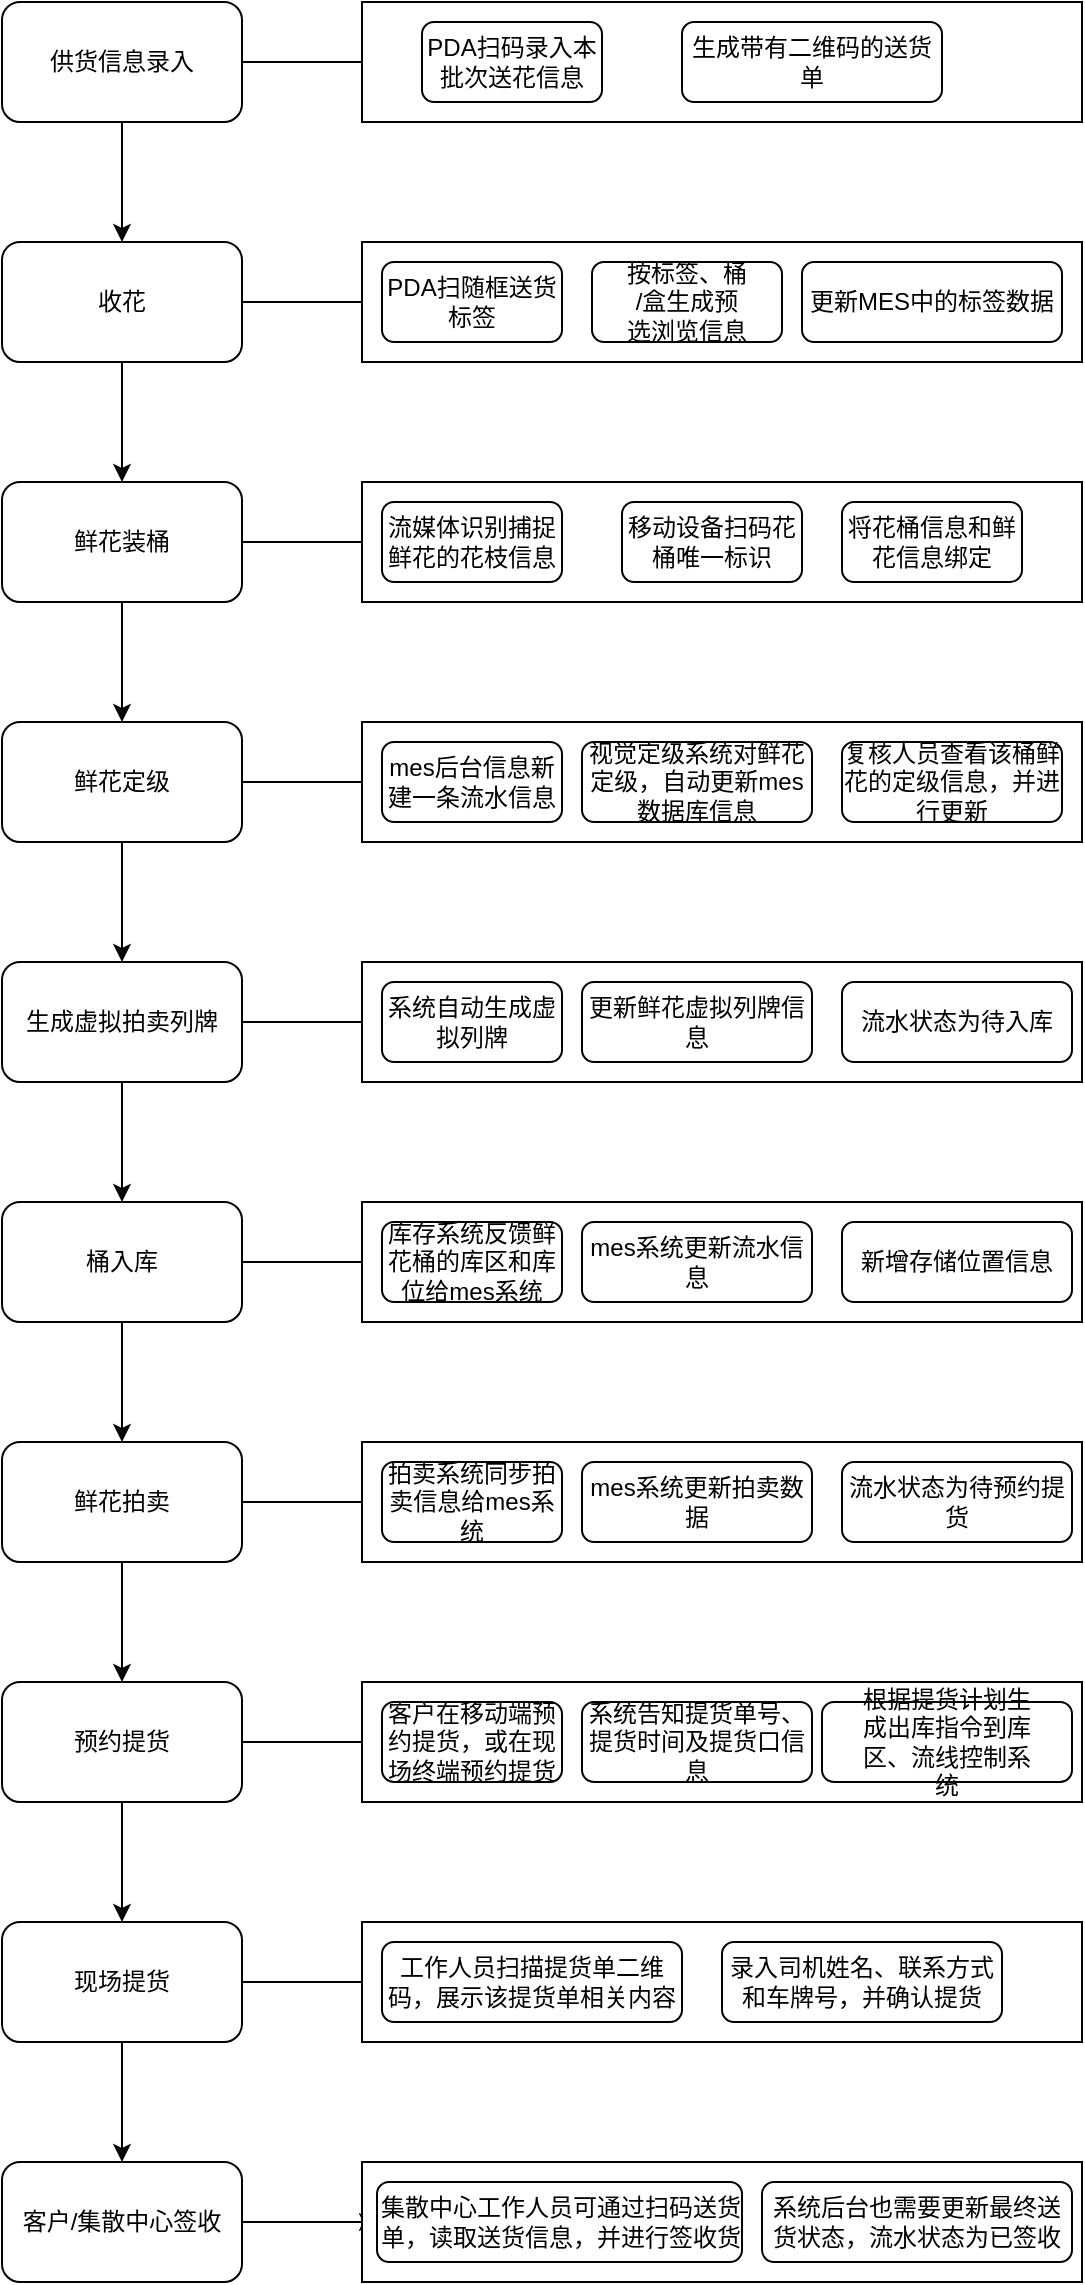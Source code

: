 <mxfile version="24.2.0" type="github">
  <diagram name="第 1 页" id="YEEgdBdjTHfk4xbtySac">
    <mxGraphModel dx="1386" dy="1928" grid="1" gridSize="10" guides="1" tooltips="1" connect="1" arrows="1" fold="1" page="1" pageScale="1" pageWidth="827" pageHeight="1169" math="0" shadow="0">
      <root>
        <mxCell id="0" />
        <mxCell id="1" parent="0" />
        <mxCell id="iFdfn92j2Xhedcux-4cT-10" value="" style="edgeStyle=orthogonalEdgeStyle;rounded=0;orthogonalLoop=1;jettySize=auto;html=1;" parent="1" source="iFdfn92j2Xhedcux-4cT-1" target="iFdfn92j2Xhedcux-4cT-2" edge="1">
          <mxGeometry relative="1" as="geometry" />
        </mxCell>
        <mxCell id="iFdfn92j2Xhedcux-4cT-54" value="" style="edgeStyle=orthogonalEdgeStyle;rounded=0;orthogonalLoop=1;jettySize=auto;html=1;" parent="1" source="iFdfn92j2Xhedcux-4cT-1" target="iFdfn92j2Xhedcux-4cT-27" edge="1">
          <mxGeometry relative="1" as="geometry" />
        </mxCell>
        <mxCell id="iFdfn92j2Xhedcux-4cT-1" value="收花" style="rounded=1;whiteSpace=wrap;html=1;" parent="1" vertex="1">
          <mxGeometry x="300" y="80" width="120" height="60" as="geometry" />
        </mxCell>
        <mxCell id="iFdfn92j2Xhedcux-4cT-11" value="" style="edgeStyle=orthogonalEdgeStyle;rounded=0;orthogonalLoop=1;jettySize=auto;html=1;" parent="1" source="iFdfn92j2Xhedcux-4cT-2" target="iFdfn92j2Xhedcux-4cT-3" edge="1">
          <mxGeometry relative="1" as="geometry" />
        </mxCell>
        <mxCell id="iFdfn92j2Xhedcux-4cT-55" value="" style="edgeStyle=orthogonalEdgeStyle;rounded=0;orthogonalLoop=1;jettySize=auto;html=1;" parent="1" source="iFdfn92j2Xhedcux-4cT-2" target="iFdfn92j2Xhedcux-4cT-30" edge="1">
          <mxGeometry relative="1" as="geometry" />
        </mxCell>
        <mxCell id="iFdfn92j2Xhedcux-4cT-2" value="鲜花装桶" style="rounded=1;whiteSpace=wrap;html=1;" parent="1" vertex="1">
          <mxGeometry x="300" y="200" width="120" height="60" as="geometry" />
        </mxCell>
        <mxCell id="iFdfn92j2Xhedcux-4cT-12" value="" style="edgeStyle=orthogonalEdgeStyle;rounded=0;orthogonalLoop=1;jettySize=auto;html=1;" parent="1" source="iFdfn92j2Xhedcux-4cT-3" target="iFdfn92j2Xhedcux-4cT-4" edge="1">
          <mxGeometry relative="1" as="geometry" />
        </mxCell>
        <mxCell id="iFdfn92j2Xhedcux-4cT-56" value="" style="edgeStyle=orthogonalEdgeStyle;rounded=0;orthogonalLoop=1;jettySize=auto;html=1;" parent="1" source="iFdfn92j2Xhedcux-4cT-3" target="iFdfn92j2Xhedcux-4cT-33" edge="1">
          <mxGeometry relative="1" as="geometry" />
        </mxCell>
        <mxCell id="iFdfn92j2Xhedcux-4cT-3" value="鲜花定级" style="rounded=1;whiteSpace=wrap;html=1;" parent="1" vertex="1">
          <mxGeometry x="300" y="320" width="120" height="60" as="geometry" />
        </mxCell>
        <mxCell id="iFdfn92j2Xhedcux-4cT-13" value="" style="edgeStyle=orthogonalEdgeStyle;rounded=0;orthogonalLoop=1;jettySize=auto;html=1;" parent="1" source="iFdfn92j2Xhedcux-4cT-4" target="iFdfn92j2Xhedcux-4cT-5" edge="1">
          <mxGeometry relative="1" as="geometry" />
        </mxCell>
        <mxCell id="iFdfn92j2Xhedcux-4cT-57" value="" style="edgeStyle=orthogonalEdgeStyle;rounded=0;orthogonalLoop=1;jettySize=auto;html=1;" parent="1" source="iFdfn92j2Xhedcux-4cT-4" target="iFdfn92j2Xhedcux-4cT-36" edge="1">
          <mxGeometry relative="1" as="geometry" />
        </mxCell>
        <mxCell id="iFdfn92j2Xhedcux-4cT-4" value="生成虚拟拍卖列牌" style="rounded=1;whiteSpace=wrap;html=1;" parent="1" vertex="1">
          <mxGeometry x="300" y="440" width="120" height="60" as="geometry" />
        </mxCell>
        <mxCell id="iFdfn92j2Xhedcux-4cT-14" value="" style="edgeStyle=orthogonalEdgeStyle;rounded=0;orthogonalLoop=1;jettySize=auto;html=1;" parent="1" source="iFdfn92j2Xhedcux-4cT-5" target="iFdfn92j2Xhedcux-4cT-6" edge="1">
          <mxGeometry relative="1" as="geometry" />
        </mxCell>
        <mxCell id="iFdfn92j2Xhedcux-4cT-58" value="" style="edgeStyle=orthogonalEdgeStyle;rounded=0;orthogonalLoop=1;jettySize=auto;html=1;" parent="1" source="iFdfn92j2Xhedcux-4cT-5" target="iFdfn92j2Xhedcux-4cT-41" edge="1">
          <mxGeometry relative="1" as="geometry" />
        </mxCell>
        <mxCell id="iFdfn92j2Xhedcux-4cT-5" value="桶入库" style="rounded=1;whiteSpace=wrap;html=1;" parent="1" vertex="1">
          <mxGeometry x="300" y="560" width="120" height="60" as="geometry" />
        </mxCell>
        <mxCell id="iFdfn92j2Xhedcux-4cT-15" value="" style="edgeStyle=orthogonalEdgeStyle;rounded=0;orthogonalLoop=1;jettySize=auto;html=1;" parent="1" source="iFdfn92j2Xhedcux-4cT-6" target="iFdfn92j2Xhedcux-4cT-7" edge="1">
          <mxGeometry relative="1" as="geometry" />
        </mxCell>
        <mxCell id="iFdfn92j2Xhedcux-4cT-59" value="" style="edgeStyle=orthogonalEdgeStyle;rounded=0;orthogonalLoop=1;jettySize=auto;html=1;" parent="1" source="iFdfn92j2Xhedcux-4cT-6" target="iFdfn92j2Xhedcux-4cT-44" edge="1">
          <mxGeometry relative="1" as="geometry" />
        </mxCell>
        <mxCell id="iFdfn92j2Xhedcux-4cT-6" value="鲜花拍卖" style="rounded=1;whiteSpace=wrap;html=1;" parent="1" vertex="1">
          <mxGeometry x="300" y="680" width="120" height="60" as="geometry" />
        </mxCell>
        <mxCell id="iFdfn92j2Xhedcux-4cT-16" value="" style="edgeStyle=orthogonalEdgeStyle;rounded=0;orthogonalLoop=1;jettySize=auto;html=1;" parent="1" source="iFdfn92j2Xhedcux-4cT-7" target="iFdfn92j2Xhedcux-4cT-8" edge="1">
          <mxGeometry relative="1" as="geometry" />
        </mxCell>
        <mxCell id="iFdfn92j2Xhedcux-4cT-60" value="" style="edgeStyle=orthogonalEdgeStyle;rounded=0;orthogonalLoop=1;jettySize=auto;html=1;" parent="1" source="iFdfn92j2Xhedcux-4cT-7" target="iFdfn92j2Xhedcux-4cT-47" edge="1">
          <mxGeometry relative="1" as="geometry" />
        </mxCell>
        <mxCell id="iFdfn92j2Xhedcux-4cT-7" value="预约提货" style="rounded=1;whiteSpace=wrap;html=1;" parent="1" vertex="1">
          <mxGeometry x="300" y="800" width="120" height="60" as="geometry" />
        </mxCell>
        <mxCell id="iFdfn92j2Xhedcux-4cT-17" value="" style="edgeStyle=orthogonalEdgeStyle;rounded=0;orthogonalLoop=1;jettySize=auto;html=1;" parent="1" source="iFdfn92j2Xhedcux-4cT-8" target="iFdfn92j2Xhedcux-4cT-9" edge="1">
          <mxGeometry relative="1" as="geometry" />
        </mxCell>
        <mxCell id="iFdfn92j2Xhedcux-4cT-61" value="" style="edgeStyle=orthogonalEdgeStyle;rounded=0;orthogonalLoop=1;jettySize=auto;html=1;" parent="1" source="iFdfn92j2Xhedcux-4cT-8" target="iFdfn92j2Xhedcux-4cT-50" edge="1">
          <mxGeometry relative="1" as="geometry" />
        </mxCell>
        <mxCell id="iFdfn92j2Xhedcux-4cT-8" value="现场提货" style="rounded=1;whiteSpace=wrap;html=1;" parent="1" vertex="1">
          <mxGeometry x="300" y="920" width="120" height="60" as="geometry" />
        </mxCell>
        <mxCell id="iFdfn92j2Xhedcux-4cT-62" value="" style="edgeStyle=orthogonalEdgeStyle;rounded=0;orthogonalLoop=1;jettySize=auto;html=1;" parent="1" source="iFdfn92j2Xhedcux-4cT-9" target="iFdfn92j2Xhedcux-4cT-53" edge="1">
          <mxGeometry relative="1" as="geometry" />
        </mxCell>
        <mxCell id="iFdfn92j2Xhedcux-4cT-9" value="客户/集散中心签收" style="rounded=1;whiteSpace=wrap;html=1;" parent="1" vertex="1">
          <mxGeometry x="300" y="1040" width="120" height="60" as="geometry" />
        </mxCell>
        <mxCell id="iFdfn92j2Xhedcux-4cT-18" value="&lt;div&gt;&lt;br&gt;&lt;/div&gt;" style="rounded=0;whiteSpace=wrap;html=1;strokeColor=default;" parent="1" vertex="1">
          <mxGeometry x="480" y="80" width="360" height="60" as="geometry" />
        </mxCell>
        <mxCell id="iFdfn92j2Xhedcux-4cT-19" value="" style="rounded=0;whiteSpace=wrap;html=1;" parent="1" vertex="1">
          <mxGeometry x="480" y="200" width="360" height="60" as="geometry" />
        </mxCell>
        <mxCell id="iFdfn92j2Xhedcux-4cT-20" value="" style="rounded=0;whiteSpace=wrap;html=1;" parent="1" vertex="1">
          <mxGeometry x="480" y="320" width="360" height="60" as="geometry" />
        </mxCell>
        <mxCell id="iFdfn92j2Xhedcux-4cT-21" value="" style="rounded=0;whiteSpace=wrap;html=1;" parent="1" vertex="1">
          <mxGeometry x="480" y="440" width="360" height="60" as="geometry" />
        </mxCell>
        <mxCell id="iFdfn92j2Xhedcux-4cT-22" value="" style="rounded=0;whiteSpace=wrap;html=1;" parent="1" vertex="1">
          <mxGeometry x="480" y="560" width="360" height="60" as="geometry" />
        </mxCell>
        <mxCell id="iFdfn92j2Xhedcux-4cT-23" value="" style="rounded=0;whiteSpace=wrap;html=1;" parent="1" vertex="1">
          <mxGeometry x="480" y="680" width="360" height="60" as="geometry" />
        </mxCell>
        <mxCell id="iFdfn92j2Xhedcux-4cT-24" value="" style="rounded=0;whiteSpace=wrap;html=1;" parent="1" vertex="1">
          <mxGeometry x="480" y="800" width="360" height="60" as="geometry" />
        </mxCell>
        <mxCell id="iFdfn92j2Xhedcux-4cT-25" value="" style="rounded=0;whiteSpace=wrap;html=1;" parent="1" vertex="1">
          <mxGeometry x="480" y="920" width="360" height="60" as="geometry" />
        </mxCell>
        <mxCell id="iFdfn92j2Xhedcux-4cT-26" value="" style="rounded=0;whiteSpace=wrap;html=1;" parent="1" vertex="1">
          <mxGeometry x="480" y="1040" width="360" height="60" as="geometry" />
        </mxCell>
        <mxCell id="iFdfn92j2Xhedcux-4cT-27" value="&lt;span class=&quot;fontstyle0&quot;&gt;PDA扫随框送货&lt;br&gt;标签&lt;/span&gt;" style="rounded=1;whiteSpace=wrap;html=1;" parent="1" vertex="1">
          <mxGeometry x="490" y="90" width="90" height="40" as="geometry" />
        </mxCell>
        <mxCell id="iFdfn92j2Xhedcux-4cT-28" value="&lt;span class=&quot;fontstyle0&quot;&gt;&lt;span class=&quot;fontstyle0&quot;&gt;按标签、桶&lt;br&gt;/盒生成预&lt;br&gt;选浏览信息&lt;/span&gt;&lt;br style=&quot;font-variant-numeric: normal; font-variant-east-asian: normal; font-variant-alternates: normal; font-variant-position: normal; line-height: normal; text-align: -webkit-auto; text-size-adjust: auto;&quot;&gt;&lt;/span&gt;" style="rounded=1;whiteSpace=wrap;html=1;" parent="1" vertex="1">
          <mxGeometry x="595" y="90" width="95" height="40" as="geometry" />
        </mxCell>
        <mxCell id="iFdfn92j2Xhedcux-4cT-29" value="&lt;span class=&quot;fontstyle0&quot;&gt;更新MES中的标签数据&lt;/span&gt;" style="rounded=1;whiteSpace=wrap;html=1;" parent="1" vertex="1">
          <mxGeometry x="700" y="90" width="130" height="40" as="geometry" />
        </mxCell>
        <mxCell id="iFdfn92j2Xhedcux-4cT-30" value="&lt;div data-docx-has-block-data=&quot;false&quot; data-page-id=&quot;G99nd1VvgodGDlxli7vcx1EgncO&quot;&gt;&lt;div class=&quot;old-record-id-SWrfdwWDEos9ERxsvsoc4kRnnMd&quot;&gt;流媒体识别捕捉鲜花的花枝信息&lt;/div&gt;&lt;/div&gt;&lt;span class=&quot;lark-record-clipboard&quot; data-lark-record-format=&quot;docx/text&quot; data-lark-record-data=&quot;{&amp;quot;rootId&amp;quot;:&amp;quot;G99nd1VvgodGDlxli7vcx1EgncO&amp;quot;,&amp;quot;text&amp;quot;:{&amp;quot;initialAttributedTexts&amp;quot;:{&amp;quot;text&amp;quot;:{&amp;quot;0&amp;quot;:&amp;quot;流媒体识别捕捉鲜花的花枝信息&amp;quot;},&amp;quot;attribs&amp;quot;:{&amp;quot;0&amp;quot;:&amp;quot;*0+e&amp;quot;}},&amp;quot;apool&amp;quot;:{&amp;quot;numToAttrib&amp;quot;:{&amp;quot;0&amp;quot;:[&amp;quot;author&amp;quot;,&amp;quot;7107455746731769857&amp;quot;]},&amp;quot;nextNum&amp;quot;:1}},&amp;quot;type&amp;quot;:&amp;quot;text&amp;quot;,&amp;quot;referenceRecordMap&amp;quot;:{},&amp;quot;extra&amp;quot;:{&amp;quot;mention_page_title&amp;quot;:{},&amp;quot;external_mention_url&amp;quot;:{}},&amp;quot;isKeepQuoteContainer&amp;quot;:false,&amp;quot;isFromCode&amp;quot;:false,&amp;quot;selection&amp;quot;:[{&amp;quot;id&amp;quot;:38,&amp;quot;type&amp;quot;:&amp;quot;text&amp;quot;,&amp;quot;selection&amp;quot;:{&amp;quot;start&amp;quot;:19,&amp;quot;end&amp;quot;:33},&amp;quot;recordId&amp;quot;:&amp;quot;SWrfdwWDEos9ERxsvsoc4kRnnMd&amp;quot;}],&amp;quot;payloadMap&amp;quot;:{},&amp;quot;isCut&amp;quot;:false}&quot;&gt;&lt;/span&gt;" style="rounded=1;whiteSpace=wrap;html=1;" parent="1" vertex="1">
          <mxGeometry x="490" y="210" width="90" height="40" as="geometry" />
        </mxCell>
        <mxCell id="iFdfn92j2Xhedcux-4cT-31" value="&lt;div data-docx-has-block-data=&quot;false&quot; data-page-id=&quot;G99nd1VvgodGDlxli7vcx1EgncO&quot;&gt;&lt;div class=&quot;old-record-id-TTlsdu7pWo80Uwxrz3Mcor9pnGd&quot;&gt;移动设备扫码花桶唯一标识&lt;/div&gt;&lt;/div&gt;&lt;span class=&quot;lark-record-clipboard&quot; data-lark-record-format=&quot;docx/text&quot; data-lark-record-data=&quot;{&amp;quot;rootId&amp;quot;:&amp;quot;G99nd1VvgodGDlxli7vcx1EgncO&amp;quot;,&amp;quot;text&amp;quot;:{&amp;quot;initialAttributedTexts&amp;quot;:{&amp;quot;text&amp;quot;:{&amp;quot;0&amp;quot;:&amp;quot;移动设备扫码花桶唯一标识，将花桶信息和鲜花信息绑定&amp;quot;},&amp;quot;attribs&amp;quot;:{&amp;quot;0&amp;quot;:&amp;quot;*0+p&amp;quot;}},&amp;quot;apool&amp;quot;:{&amp;quot;numToAttrib&amp;quot;:{&amp;quot;0&amp;quot;:[&amp;quot;author&amp;quot;,&amp;quot;7107455746731769857&amp;quot;]},&amp;quot;nextNum&amp;quot;:1}},&amp;quot;type&amp;quot;:&amp;quot;text&amp;quot;,&amp;quot;referenceRecordMap&amp;quot;:{},&amp;quot;extra&amp;quot;:{&amp;quot;mention_page_title&amp;quot;:{},&amp;quot;external_mention_url&amp;quot;:{}},&amp;quot;isKeepQuoteContainer&amp;quot;:false,&amp;quot;isFromCode&amp;quot;:false,&amp;quot;selection&amp;quot;:[{&amp;quot;id&amp;quot;:39,&amp;quot;type&amp;quot;:&amp;quot;text&amp;quot;,&amp;quot;selection&amp;quot;:{&amp;quot;start&amp;quot;:13,&amp;quot;end&amp;quot;:38},&amp;quot;recordId&amp;quot;:&amp;quot;TTlsdu7pWo80Uwxrz3Mcor9pnGd&amp;quot;}],&amp;quot;payloadMap&amp;quot;:{},&amp;quot;isCut&amp;quot;:false}&quot;&gt;&lt;/span&gt;" style="rounded=1;whiteSpace=wrap;html=1;" parent="1" vertex="1">
          <mxGeometry x="610" y="210" width="90" height="40" as="geometry" />
        </mxCell>
        <mxCell id="iFdfn92j2Xhedcux-4cT-32" value="将花桶信息和鲜花信息绑定" style="rounded=1;whiteSpace=wrap;html=1;" parent="1" vertex="1">
          <mxGeometry x="720" y="210" width="90" height="40" as="geometry" />
        </mxCell>
        <mxCell id="iFdfn92j2Xhedcux-4cT-33" value="&lt;div data-docx-has-block-data=&quot;false&quot; data-page-id=&quot;G99nd1VvgodGDlxli7vcx1EgncO&quot;&gt;&lt;div class=&quot;old-record-id-SWrfdwWDEos9ERxsvsoc4kRnnMd&quot;&gt;&lt;div data-docx-has-block-data=&quot;false&quot; data-page-id=&quot;G99nd1VvgodGDlxli7vcx1EgncO&quot;&gt;&lt;div class=&quot;old-record-id-ZaG9dmAhuoKy0CxLIm2ctBYknfd&quot;&gt;mes后台信息新建一条流水信息&lt;/div&gt;&lt;/div&gt;&lt;span class=&quot;lark-record-clipboard&quot; data-lark-record-format=&quot;docx/text&quot; data-lark-record-data=&quot;{&amp;quot;rootId&amp;quot;:&amp;quot;G99nd1VvgodGDlxli7vcx1EgncO&amp;quot;,&amp;quot;text&amp;quot;:{&amp;quot;initialAttributedTexts&amp;quot;:{&amp;quot;text&amp;quot;:{&amp;quot;0&amp;quot;:&amp;quot;mes后台信息新建一条流水信息&amp;quot;},&amp;quot;attribs&amp;quot;:{&amp;quot;0&amp;quot;:&amp;quot;*0+f&amp;quot;}},&amp;quot;apool&amp;quot;:{&amp;quot;numToAttrib&amp;quot;:{&amp;quot;0&amp;quot;:[&amp;quot;author&amp;quot;,&amp;quot;7107455746731769857&amp;quot;]},&amp;quot;nextNum&amp;quot;:1}},&amp;quot;type&amp;quot;:&amp;quot;text&amp;quot;,&amp;quot;referenceRecordMap&amp;quot;:{},&amp;quot;extra&amp;quot;:{&amp;quot;mention_page_title&amp;quot;:{},&amp;quot;external_mention_url&amp;quot;:{}},&amp;quot;isKeepQuoteContainer&amp;quot;:false,&amp;quot;isFromCode&amp;quot;:false,&amp;quot;selection&amp;quot;:[{&amp;quot;id&amp;quot;:50,&amp;quot;type&amp;quot;:&amp;quot;text&amp;quot;,&amp;quot;selection&amp;quot;:{&amp;quot;start&amp;quot;:6,&amp;quot;end&amp;quot;:21},&amp;quot;recordId&amp;quot;:&amp;quot;ZaG9dmAhuoKy0CxLIm2ctBYknfd&amp;quot;}],&amp;quot;payloadMap&amp;quot;:{},&amp;quot;isCut&amp;quot;:false}&quot;&gt;&lt;/span&gt;&lt;/div&gt;&lt;/div&gt;&lt;span class=&quot;lark-record-clipboard&quot; data-lark-record-format=&quot;docx/text&quot; data-lark-record-data=&quot;{&amp;quot;rootId&amp;quot;:&amp;quot;G99nd1VvgodGDlxli7vcx1EgncO&amp;quot;,&amp;quot;text&amp;quot;:{&amp;quot;initialAttributedTexts&amp;quot;:{&amp;quot;text&amp;quot;:{&amp;quot;0&amp;quot;:&amp;quot;流媒体识别捕捉鲜花的花枝信息&amp;quot;},&amp;quot;attribs&amp;quot;:{&amp;quot;0&amp;quot;:&amp;quot;*0+e&amp;quot;}},&amp;quot;apool&amp;quot;:{&amp;quot;numToAttrib&amp;quot;:{&amp;quot;0&amp;quot;:[&amp;quot;author&amp;quot;,&amp;quot;7107455746731769857&amp;quot;]},&amp;quot;nextNum&amp;quot;:1}},&amp;quot;type&amp;quot;:&amp;quot;text&amp;quot;,&amp;quot;referenceRecordMap&amp;quot;:{},&amp;quot;extra&amp;quot;:{&amp;quot;mention_page_title&amp;quot;:{},&amp;quot;external_mention_url&amp;quot;:{}},&amp;quot;isKeepQuoteContainer&amp;quot;:false,&amp;quot;isFromCode&amp;quot;:false,&amp;quot;selection&amp;quot;:[{&amp;quot;id&amp;quot;:38,&amp;quot;type&amp;quot;:&amp;quot;text&amp;quot;,&amp;quot;selection&amp;quot;:{&amp;quot;start&amp;quot;:19,&amp;quot;end&amp;quot;:33},&amp;quot;recordId&amp;quot;:&amp;quot;SWrfdwWDEos9ERxsvsoc4kRnnMd&amp;quot;}],&amp;quot;payloadMap&amp;quot;:{},&amp;quot;isCut&amp;quot;:false}&quot;&gt;&lt;/span&gt;" style="rounded=1;whiteSpace=wrap;html=1;" parent="1" vertex="1">
          <mxGeometry x="490" y="330" width="90" height="40" as="geometry" />
        </mxCell>
        <mxCell id="iFdfn92j2Xhedcux-4cT-34" value="&lt;div data-docx-has-block-data=&quot;false&quot; data-page-id=&quot;G99nd1VvgodGDlxli7vcx1EgncO&quot;&gt;&lt;div class=&quot;old-record-id-SWrfdwWDEos9ERxsvsoc4kRnnMd&quot;&gt;&lt;div data-docx-has-block-data=&quot;false&quot; data-page-id=&quot;G99nd1VvgodGDlxli7vcx1EgncO&quot;&gt;&lt;div class=&quot;old-record-id-PfUndWRAaocMHYxa2VJcsPYSnge&quot;&gt;视觉定级系统对鲜花定级，自动更新mes数据库信息&lt;/div&gt;&lt;/div&gt;&lt;span class=&quot;lark-record-clipboard&quot; data-lark-record-format=&quot;docx/text&quot; data-lark-record-data=&quot;{&amp;quot;rootId&amp;quot;:&amp;quot;G99nd1VvgodGDlxli7vcx1EgncO&amp;quot;,&amp;quot;text&amp;quot;:{&amp;quot;initialAttributedTexts&amp;quot;:{&amp;quot;text&amp;quot;:{&amp;quot;0&amp;quot;:&amp;quot;鲜花进入视觉定级系统后，根据系统定级，自动更新mes数据库信息&amp;quot;},&amp;quot;attribs&amp;quot;:{&amp;quot;0&amp;quot;:&amp;quot;*0+v&amp;quot;}},&amp;quot;apool&amp;quot;:{&amp;quot;numToAttrib&amp;quot;:{&amp;quot;0&amp;quot;:[&amp;quot;author&amp;quot;,&amp;quot;7107455746731769857&amp;quot;]},&amp;quot;nextNum&amp;quot;:1}},&amp;quot;type&amp;quot;:&amp;quot;text&amp;quot;,&amp;quot;referenceRecordMap&amp;quot;:{},&amp;quot;extra&amp;quot;:{&amp;quot;mention_page_title&amp;quot;:{},&amp;quot;external_mention_url&amp;quot;:{}},&amp;quot;isKeepQuoteContainer&amp;quot;:false,&amp;quot;isFromCode&amp;quot;:false,&amp;quot;selection&amp;quot;:[{&amp;quot;id&amp;quot;:54,&amp;quot;type&amp;quot;:&amp;quot;text&amp;quot;,&amp;quot;selection&amp;quot;:{&amp;quot;start&amp;quot;:0,&amp;quot;end&amp;quot;:31},&amp;quot;recordId&amp;quot;:&amp;quot;PfUndWRAaocMHYxa2VJcsPYSnge&amp;quot;}],&amp;quot;payloadMap&amp;quot;:{},&amp;quot;isCut&amp;quot;:false}&quot;&gt;&lt;/span&gt;&lt;/div&gt;&lt;/div&gt;&lt;span class=&quot;lark-record-clipboard&quot; data-lark-record-format=&quot;docx/text&quot; data-lark-record-data=&quot;{&amp;quot;rootId&amp;quot;:&amp;quot;G99nd1VvgodGDlxli7vcx1EgncO&amp;quot;,&amp;quot;text&amp;quot;:{&amp;quot;initialAttributedTexts&amp;quot;:{&amp;quot;text&amp;quot;:{&amp;quot;0&amp;quot;:&amp;quot;流媒体识别捕捉鲜花的花枝信息&amp;quot;},&amp;quot;attribs&amp;quot;:{&amp;quot;0&amp;quot;:&amp;quot;*0+e&amp;quot;}},&amp;quot;apool&amp;quot;:{&amp;quot;numToAttrib&amp;quot;:{&amp;quot;0&amp;quot;:[&amp;quot;author&amp;quot;,&amp;quot;7107455746731769857&amp;quot;]},&amp;quot;nextNum&amp;quot;:1}},&amp;quot;type&amp;quot;:&amp;quot;text&amp;quot;,&amp;quot;referenceRecordMap&amp;quot;:{},&amp;quot;extra&amp;quot;:{&amp;quot;mention_page_title&amp;quot;:{},&amp;quot;external_mention_url&amp;quot;:{}},&amp;quot;isKeepQuoteContainer&amp;quot;:false,&amp;quot;isFromCode&amp;quot;:false,&amp;quot;selection&amp;quot;:[{&amp;quot;id&amp;quot;:38,&amp;quot;type&amp;quot;:&amp;quot;text&amp;quot;,&amp;quot;selection&amp;quot;:{&amp;quot;start&amp;quot;:19,&amp;quot;end&amp;quot;:33},&amp;quot;recordId&amp;quot;:&amp;quot;SWrfdwWDEos9ERxsvsoc4kRnnMd&amp;quot;}],&amp;quot;payloadMap&amp;quot;:{},&amp;quot;isCut&amp;quot;:false}&quot;&gt;&lt;/span&gt;" style="rounded=1;whiteSpace=wrap;html=1;" parent="1" vertex="1">
          <mxGeometry x="590" y="330" width="115" height="40" as="geometry" />
        </mxCell>
        <mxCell id="iFdfn92j2Xhedcux-4cT-35" value="&lt;div data-docx-has-block-data=&quot;false&quot; data-page-id=&quot;G99nd1VvgodGDlxli7vcx1EgncO&quot;&gt;&lt;div class=&quot;old-record-id-SWrfdwWDEos9ERxsvsoc4kRnnMd&quot;&gt;&lt;div data-docx-has-block-data=&quot;false&quot; data-page-id=&quot;G99nd1VvgodGDlxli7vcx1EgncO&quot;&gt;&lt;div class=&quot;old-record-id-VCqqdE0baobGULxn3bEcL747nme&quot;&gt;复核人员查看该桶鲜花的定级信息，并进行更新&lt;/div&gt;&lt;/div&gt;&lt;span class=&quot;lark-record-clipboard&quot; data-lark-record-format=&quot;docx/text&quot; data-lark-record-data=&quot;{&amp;quot;rootId&amp;quot;:&amp;quot;G99nd1VvgodGDlxli7vcx1EgncO&amp;quot;,&amp;quot;text&amp;quot;:{&amp;quot;initialAttributedTexts&amp;quot;:{&amp;quot;text&amp;quot;:{&amp;quot;0&amp;quot;:&amp;quot;复核人员可以扫码通标签，查看该桶鲜花的定级信息，并进行更新&amp;quot;},&amp;quot;attribs&amp;quot;:{&amp;quot;0&amp;quot;:&amp;quot;*0+t&amp;quot;}},&amp;quot;apool&amp;quot;:{&amp;quot;numToAttrib&amp;quot;:{&amp;quot;0&amp;quot;:[&amp;quot;author&amp;quot;,&amp;quot;7107455746731769857&amp;quot;]},&amp;quot;nextNum&amp;quot;:1}},&amp;quot;type&amp;quot;:&amp;quot;text&amp;quot;,&amp;quot;referenceRecordMap&amp;quot;:{},&amp;quot;extra&amp;quot;:{&amp;quot;mention_page_title&amp;quot;:{},&amp;quot;external_mention_url&amp;quot;:{}},&amp;quot;isKeepQuoteContainer&amp;quot;:false,&amp;quot;isFromCode&amp;quot;:false,&amp;quot;selection&amp;quot;:[{&amp;quot;id&amp;quot;:58,&amp;quot;type&amp;quot;:&amp;quot;text&amp;quot;,&amp;quot;selection&amp;quot;:{&amp;quot;start&amp;quot;:9,&amp;quot;end&amp;quot;:38},&amp;quot;recordId&amp;quot;:&amp;quot;VCqqdE0baobGULxn3bEcL747nme&amp;quot;}],&amp;quot;payloadMap&amp;quot;:{},&amp;quot;isCut&amp;quot;:false}&quot;&gt;&lt;/span&gt;&lt;/div&gt;&lt;/div&gt;&lt;span class=&quot;lark-record-clipboard&quot; data-lark-record-format=&quot;docx/text&quot; data-lark-record-data=&quot;{&amp;quot;rootId&amp;quot;:&amp;quot;G99nd1VvgodGDlxli7vcx1EgncO&amp;quot;,&amp;quot;text&amp;quot;:{&amp;quot;initialAttributedTexts&amp;quot;:{&amp;quot;text&amp;quot;:{&amp;quot;0&amp;quot;:&amp;quot;流媒体识别捕捉鲜花的花枝信息&amp;quot;},&amp;quot;attribs&amp;quot;:{&amp;quot;0&amp;quot;:&amp;quot;*0+e&amp;quot;}},&amp;quot;apool&amp;quot;:{&amp;quot;numToAttrib&amp;quot;:{&amp;quot;0&amp;quot;:[&amp;quot;author&amp;quot;,&amp;quot;7107455746731769857&amp;quot;]},&amp;quot;nextNum&amp;quot;:1}},&amp;quot;type&amp;quot;:&amp;quot;text&amp;quot;,&amp;quot;referenceRecordMap&amp;quot;:{},&amp;quot;extra&amp;quot;:{&amp;quot;mention_page_title&amp;quot;:{},&amp;quot;external_mention_url&amp;quot;:{}},&amp;quot;isKeepQuoteContainer&amp;quot;:false,&amp;quot;isFromCode&amp;quot;:false,&amp;quot;selection&amp;quot;:[{&amp;quot;id&amp;quot;:38,&amp;quot;type&amp;quot;:&amp;quot;text&amp;quot;,&amp;quot;selection&amp;quot;:{&amp;quot;start&amp;quot;:19,&amp;quot;end&amp;quot;:33},&amp;quot;recordId&amp;quot;:&amp;quot;SWrfdwWDEos9ERxsvsoc4kRnnMd&amp;quot;}],&amp;quot;payloadMap&amp;quot;:{},&amp;quot;isCut&amp;quot;:false}&quot;&gt;&lt;/span&gt;" style="rounded=1;whiteSpace=wrap;html=1;" parent="1" vertex="1">
          <mxGeometry x="720" y="330" width="110" height="40" as="geometry" />
        </mxCell>
        <mxCell id="iFdfn92j2Xhedcux-4cT-36" value="&lt;div data-docx-has-block-data=&quot;false&quot; data-page-id=&quot;G99nd1VvgodGDlxli7vcx1EgncO&quot;&gt;&lt;div class=&quot;old-record-id-SWrfdwWDEos9ERxsvsoc4kRnnMd&quot;&gt;&lt;div data-docx-has-block-data=&quot;false&quot; data-page-id=&quot;G99nd1VvgodGDlxli7vcx1EgncO&quot;&gt;&lt;div class=&quot;old-record-id-ZaG9dmAhuoKy0CxLIm2ctBYknfd&quot;&gt;&lt;div data-docx-has-block-data=&quot;false&quot; data-page-id=&quot;G99nd1VvgodGDlxli7vcx1EgncO&quot;&gt;&lt;div class=&quot;old-record-id-M8s5dn5ZWoyD2Tx91u5cBThpnhc&quot;&gt;系统自动生成虚拟列牌&lt;/div&gt;&lt;/div&gt;&lt;span class=&quot;lark-record-clipboard&quot; data-lark-record-format=&quot;docx/text&quot; data-lark-record-data=&quot;{&amp;quot;rootId&amp;quot;:&amp;quot;G99nd1VvgodGDlxli7vcx1EgncO&amp;quot;,&amp;quot;text&amp;quot;:{&amp;quot;initialAttributedTexts&amp;quot;:{&amp;quot;text&amp;quot;:{&amp;quot;0&amp;quot;:&amp;quot;系统自动生成虚拟列牌&amp;quot;},&amp;quot;attribs&amp;quot;:{&amp;quot;0&amp;quot;:&amp;quot;*0+a&amp;quot;}},&amp;quot;apool&amp;quot;:{&amp;quot;numToAttrib&amp;quot;:{&amp;quot;0&amp;quot;:[&amp;quot;author&amp;quot;,&amp;quot;7107455746731769857&amp;quot;]},&amp;quot;nextNum&amp;quot;:1}},&amp;quot;type&amp;quot;:&amp;quot;text&amp;quot;,&amp;quot;referenceRecordMap&amp;quot;:{},&amp;quot;extra&amp;quot;:{&amp;quot;mention_page_title&amp;quot;:{},&amp;quot;external_mention_url&amp;quot;:{}},&amp;quot;isKeepQuoteContainer&amp;quot;:false,&amp;quot;isFromCode&amp;quot;:false,&amp;quot;selection&amp;quot;:[{&amp;quot;id&amp;quot;:72,&amp;quot;type&amp;quot;:&amp;quot;text&amp;quot;,&amp;quot;selection&amp;quot;:{&amp;quot;start&amp;quot;:8,&amp;quot;end&amp;quot;:18},&amp;quot;recordId&amp;quot;:&amp;quot;M8s5dn5ZWoyD2Tx91u5cBThpnhc&amp;quot;}],&amp;quot;payloadMap&amp;quot;:{},&amp;quot;isCut&amp;quot;:false}&quot;&gt;&lt;/span&gt;&lt;/div&gt;&lt;/div&gt;&lt;span class=&quot;lark-record-clipboard&quot; data-lark-record-format=&quot;docx/text&quot; data-lark-record-data=&quot;{&amp;quot;rootId&amp;quot;:&amp;quot;G99nd1VvgodGDlxli7vcx1EgncO&amp;quot;,&amp;quot;text&amp;quot;:{&amp;quot;initialAttributedTexts&amp;quot;:{&amp;quot;text&amp;quot;:{&amp;quot;0&amp;quot;:&amp;quot;mes后台信息新建一条流水信息&amp;quot;},&amp;quot;attribs&amp;quot;:{&amp;quot;0&amp;quot;:&amp;quot;*0+f&amp;quot;}},&amp;quot;apool&amp;quot;:{&amp;quot;numToAttrib&amp;quot;:{&amp;quot;0&amp;quot;:[&amp;quot;author&amp;quot;,&amp;quot;7107455746731769857&amp;quot;]},&amp;quot;nextNum&amp;quot;:1}},&amp;quot;type&amp;quot;:&amp;quot;text&amp;quot;,&amp;quot;referenceRecordMap&amp;quot;:{},&amp;quot;extra&amp;quot;:{&amp;quot;mention_page_title&amp;quot;:{},&amp;quot;external_mention_url&amp;quot;:{}},&amp;quot;isKeepQuoteContainer&amp;quot;:false,&amp;quot;isFromCode&amp;quot;:false,&amp;quot;selection&amp;quot;:[{&amp;quot;id&amp;quot;:50,&amp;quot;type&amp;quot;:&amp;quot;text&amp;quot;,&amp;quot;selection&amp;quot;:{&amp;quot;start&amp;quot;:6,&amp;quot;end&amp;quot;:21},&amp;quot;recordId&amp;quot;:&amp;quot;ZaG9dmAhuoKy0CxLIm2ctBYknfd&amp;quot;}],&amp;quot;payloadMap&amp;quot;:{},&amp;quot;isCut&amp;quot;:false}&quot;&gt;&lt;/span&gt;&lt;/div&gt;&lt;/div&gt;&lt;span class=&quot;lark-record-clipboard&quot; data-lark-record-format=&quot;docx/text&quot; data-lark-record-data=&quot;{&amp;quot;rootId&amp;quot;:&amp;quot;G99nd1VvgodGDlxli7vcx1EgncO&amp;quot;,&amp;quot;text&amp;quot;:{&amp;quot;initialAttributedTexts&amp;quot;:{&amp;quot;text&amp;quot;:{&amp;quot;0&amp;quot;:&amp;quot;流媒体识别捕捉鲜花的花枝信息&amp;quot;},&amp;quot;attribs&amp;quot;:{&amp;quot;0&amp;quot;:&amp;quot;*0+e&amp;quot;}},&amp;quot;apool&amp;quot;:{&amp;quot;numToAttrib&amp;quot;:{&amp;quot;0&amp;quot;:[&amp;quot;author&amp;quot;,&amp;quot;7107455746731769857&amp;quot;]},&amp;quot;nextNum&amp;quot;:1}},&amp;quot;type&amp;quot;:&amp;quot;text&amp;quot;,&amp;quot;referenceRecordMap&amp;quot;:{},&amp;quot;extra&amp;quot;:{&amp;quot;mention_page_title&amp;quot;:{},&amp;quot;external_mention_url&amp;quot;:{}},&amp;quot;isKeepQuoteContainer&amp;quot;:false,&amp;quot;isFromCode&amp;quot;:false,&amp;quot;selection&amp;quot;:[{&amp;quot;id&amp;quot;:38,&amp;quot;type&amp;quot;:&amp;quot;text&amp;quot;,&amp;quot;selection&amp;quot;:{&amp;quot;start&amp;quot;:19,&amp;quot;end&amp;quot;:33},&amp;quot;recordId&amp;quot;:&amp;quot;SWrfdwWDEos9ERxsvsoc4kRnnMd&amp;quot;}],&amp;quot;payloadMap&amp;quot;:{},&amp;quot;isCut&amp;quot;:false}&quot;&gt;&lt;/span&gt;" style="rounded=1;whiteSpace=wrap;html=1;" parent="1" vertex="1">
          <mxGeometry x="490" y="450" width="90" height="40" as="geometry" />
        </mxCell>
        <mxCell id="iFdfn92j2Xhedcux-4cT-37" value="&lt;div data-docx-has-block-data=&quot;false&quot; data-page-id=&quot;G99nd1VvgodGDlxli7vcx1EgncO&quot;&gt;&lt;div class=&quot;old-record-id-SWrfdwWDEos9ERxsvsoc4kRnnMd&quot;&gt;&lt;div data-docx-has-block-data=&quot;false&quot; data-page-id=&quot;G99nd1VvgodGDlxli7vcx1EgncO&quot;&gt;&lt;div class=&quot;old-record-id-PfUndWRAaocMHYxa2VJcsPYSnge&quot;&gt;&lt;div data-docx-has-block-data=&quot;false&quot; data-page-id=&quot;G99nd1VvgodGDlxli7vcx1EgncO&quot;&gt;&lt;div class=&quot;old-record-id-M8s5dn5ZWoyD2Tx91u5cBThpnhc&quot;&gt;更新鲜花虚拟列牌信息&lt;/div&gt;&lt;/div&gt;&lt;span class=&quot;lark-record-clipboard&quot; data-lark-record-format=&quot;docx/text&quot; data-lark-record-data=&quot;{&amp;quot;rootId&amp;quot;:&amp;quot;G99nd1VvgodGDlxli7vcx1EgncO&amp;quot;,&amp;quot;text&amp;quot;:{&amp;quot;initialAttributedTexts&amp;quot;:{&amp;quot;text&amp;quot;:{&amp;quot;0&amp;quot;:&amp;quot;更新鲜花虚拟列牌信息&amp;quot;},&amp;quot;attribs&amp;quot;:{&amp;quot;0&amp;quot;:&amp;quot;*0+a&amp;quot;}},&amp;quot;apool&amp;quot;:{&amp;quot;numToAttrib&amp;quot;:{&amp;quot;0&amp;quot;:[&amp;quot;author&amp;quot;,&amp;quot;7107455746731769857&amp;quot;]},&amp;quot;nextNum&amp;quot;:1}},&amp;quot;type&amp;quot;:&amp;quot;text&amp;quot;,&amp;quot;referenceRecordMap&amp;quot;:{},&amp;quot;extra&amp;quot;:{&amp;quot;mention_page_title&amp;quot;:{},&amp;quot;external_mention_url&amp;quot;:{}},&amp;quot;isKeepQuoteContainer&amp;quot;:false,&amp;quot;isFromCode&amp;quot;:false,&amp;quot;selection&amp;quot;:[{&amp;quot;id&amp;quot;:72,&amp;quot;type&amp;quot;:&amp;quot;text&amp;quot;,&amp;quot;selection&amp;quot;:{&amp;quot;start&amp;quot;:19,&amp;quot;end&amp;quot;:29},&amp;quot;recordId&amp;quot;:&amp;quot;M8s5dn5ZWoyD2Tx91u5cBThpnhc&amp;quot;}],&amp;quot;payloadMap&amp;quot;:{},&amp;quot;isCut&amp;quot;:false}&quot;&gt;&lt;/span&gt;&lt;/div&gt;&lt;/div&gt;&lt;span class=&quot;lark-record-clipboard&quot; data-lark-record-format=&quot;docx/text&quot; data-lark-record-data=&quot;{&amp;quot;rootId&amp;quot;:&amp;quot;G99nd1VvgodGDlxli7vcx1EgncO&amp;quot;,&amp;quot;text&amp;quot;:{&amp;quot;initialAttributedTexts&amp;quot;:{&amp;quot;text&amp;quot;:{&amp;quot;0&amp;quot;:&amp;quot;鲜花进入视觉定级系统后，根据系统定级，自动更新mes数据库信息&amp;quot;},&amp;quot;attribs&amp;quot;:{&amp;quot;0&amp;quot;:&amp;quot;*0+v&amp;quot;}},&amp;quot;apool&amp;quot;:{&amp;quot;numToAttrib&amp;quot;:{&amp;quot;0&amp;quot;:[&amp;quot;author&amp;quot;,&amp;quot;7107455746731769857&amp;quot;]},&amp;quot;nextNum&amp;quot;:1}},&amp;quot;type&amp;quot;:&amp;quot;text&amp;quot;,&amp;quot;referenceRecordMap&amp;quot;:{},&amp;quot;extra&amp;quot;:{&amp;quot;mention_page_title&amp;quot;:{},&amp;quot;external_mention_url&amp;quot;:{}},&amp;quot;isKeepQuoteContainer&amp;quot;:false,&amp;quot;isFromCode&amp;quot;:false,&amp;quot;selection&amp;quot;:[{&amp;quot;id&amp;quot;:54,&amp;quot;type&amp;quot;:&amp;quot;text&amp;quot;,&amp;quot;selection&amp;quot;:{&amp;quot;start&amp;quot;:0,&amp;quot;end&amp;quot;:31},&amp;quot;recordId&amp;quot;:&amp;quot;PfUndWRAaocMHYxa2VJcsPYSnge&amp;quot;}],&amp;quot;payloadMap&amp;quot;:{},&amp;quot;isCut&amp;quot;:false}&quot;&gt;&lt;/span&gt;&lt;/div&gt;&lt;/div&gt;&lt;span class=&quot;lark-record-clipboard&quot; data-lark-record-format=&quot;docx/text&quot; data-lark-record-data=&quot;{&amp;quot;rootId&amp;quot;:&amp;quot;G99nd1VvgodGDlxli7vcx1EgncO&amp;quot;,&amp;quot;text&amp;quot;:{&amp;quot;initialAttributedTexts&amp;quot;:{&amp;quot;text&amp;quot;:{&amp;quot;0&amp;quot;:&amp;quot;流媒体识别捕捉鲜花的花枝信息&amp;quot;},&amp;quot;attribs&amp;quot;:{&amp;quot;0&amp;quot;:&amp;quot;*0+e&amp;quot;}},&amp;quot;apool&amp;quot;:{&amp;quot;numToAttrib&amp;quot;:{&amp;quot;0&amp;quot;:[&amp;quot;author&amp;quot;,&amp;quot;7107455746731769857&amp;quot;]},&amp;quot;nextNum&amp;quot;:1}},&amp;quot;type&amp;quot;:&amp;quot;text&amp;quot;,&amp;quot;referenceRecordMap&amp;quot;:{},&amp;quot;extra&amp;quot;:{&amp;quot;mention_page_title&amp;quot;:{},&amp;quot;external_mention_url&amp;quot;:{}},&amp;quot;isKeepQuoteContainer&amp;quot;:false,&amp;quot;isFromCode&amp;quot;:false,&amp;quot;selection&amp;quot;:[{&amp;quot;id&amp;quot;:38,&amp;quot;type&amp;quot;:&amp;quot;text&amp;quot;,&amp;quot;selection&amp;quot;:{&amp;quot;start&amp;quot;:19,&amp;quot;end&amp;quot;:33},&amp;quot;recordId&amp;quot;:&amp;quot;SWrfdwWDEos9ERxsvsoc4kRnnMd&amp;quot;}],&amp;quot;payloadMap&amp;quot;:{},&amp;quot;isCut&amp;quot;:false}&quot;&gt;&lt;/span&gt;" style="rounded=1;whiteSpace=wrap;html=1;" parent="1" vertex="1">
          <mxGeometry x="590" y="450" width="115" height="40" as="geometry" />
        </mxCell>
        <mxCell id="iFdfn92j2Xhedcux-4cT-38" value="&lt;div data-docx-has-block-data=&quot;false&quot; data-page-id=&quot;G99nd1VvgodGDlxli7vcx1EgncO&quot;&gt;&lt;div class=&quot;old-record-id-SWrfdwWDEos9ERxsvsoc4kRnnMd&quot;&gt;&lt;div data-docx-has-block-data=&quot;false&quot; data-page-id=&quot;G99nd1VvgodGDlxli7vcx1EgncO&quot;&gt;&lt;div class=&quot;old-record-id-PfUndWRAaocMHYxa2VJcsPYSnge&quot;&gt;&lt;div data-docx-has-block-data=&quot;false&quot; data-page-id=&quot;G99nd1VvgodGDlxli7vcx1EgncO&quot;&gt;&lt;div class=&quot;old-record-id-M8s5dn5ZWoyD2Tx91u5cBThpnhc&quot;&gt;流水状态为待入库&lt;/div&gt;&lt;/div&gt;&lt;span class=&quot;lark-record-clipboard&quot; data-lark-record-format=&quot;docx/text&quot; data-lark-record-data=&quot;{&amp;quot;rootId&amp;quot;:&amp;quot;G99nd1VvgodGDlxli7vcx1EgncO&amp;quot;,&amp;quot;text&amp;quot;:{&amp;quot;initialAttributedTexts&amp;quot;:{&amp;quot;text&amp;quot;:{&amp;quot;0&amp;quot;:&amp;quot;流水状态为待入库&amp;quot;},&amp;quot;attribs&amp;quot;:{&amp;quot;0&amp;quot;:&amp;quot;*0+8&amp;quot;}},&amp;quot;apool&amp;quot;:{&amp;quot;numToAttrib&amp;quot;:{&amp;quot;0&amp;quot;:[&amp;quot;author&amp;quot;,&amp;quot;7107455746731769857&amp;quot;]},&amp;quot;nextNum&amp;quot;:1}},&amp;quot;type&amp;quot;:&amp;quot;text&amp;quot;,&amp;quot;referenceRecordMap&amp;quot;:{},&amp;quot;extra&amp;quot;:{&amp;quot;mention_page_title&amp;quot;:{},&amp;quot;external_mention_url&amp;quot;:{}},&amp;quot;isKeepQuoteContainer&amp;quot;:false,&amp;quot;isFromCode&amp;quot;:false,&amp;quot;selection&amp;quot;:[{&amp;quot;id&amp;quot;:72,&amp;quot;type&amp;quot;:&amp;quot;text&amp;quot;,&amp;quot;selection&amp;quot;:{&amp;quot;start&amp;quot;:30,&amp;quot;end&amp;quot;:38},&amp;quot;recordId&amp;quot;:&amp;quot;M8s5dn5ZWoyD2Tx91u5cBThpnhc&amp;quot;}],&amp;quot;payloadMap&amp;quot;:{},&amp;quot;isCut&amp;quot;:false}&quot;&gt;&lt;/span&gt;&lt;/div&gt;&lt;/div&gt;&lt;span class=&quot;lark-record-clipboard&quot; data-lark-record-format=&quot;docx/text&quot; data-lark-record-data=&quot;{&amp;quot;rootId&amp;quot;:&amp;quot;G99nd1VvgodGDlxli7vcx1EgncO&amp;quot;,&amp;quot;text&amp;quot;:{&amp;quot;initialAttributedTexts&amp;quot;:{&amp;quot;text&amp;quot;:{&amp;quot;0&amp;quot;:&amp;quot;鲜花进入视觉定级系统后，根据系统定级，自动更新mes数据库信息&amp;quot;},&amp;quot;attribs&amp;quot;:{&amp;quot;0&amp;quot;:&amp;quot;*0+v&amp;quot;}},&amp;quot;apool&amp;quot;:{&amp;quot;numToAttrib&amp;quot;:{&amp;quot;0&amp;quot;:[&amp;quot;author&amp;quot;,&amp;quot;7107455746731769857&amp;quot;]},&amp;quot;nextNum&amp;quot;:1}},&amp;quot;type&amp;quot;:&amp;quot;text&amp;quot;,&amp;quot;referenceRecordMap&amp;quot;:{},&amp;quot;extra&amp;quot;:{&amp;quot;mention_page_title&amp;quot;:{},&amp;quot;external_mention_url&amp;quot;:{}},&amp;quot;isKeepQuoteContainer&amp;quot;:false,&amp;quot;isFromCode&amp;quot;:false,&amp;quot;selection&amp;quot;:[{&amp;quot;id&amp;quot;:54,&amp;quot;type&amp;quot;:&amp;quot;text&amp;quot;,&amp;quot;selection&amp;quot;:{&amp;quot;start&amp;quot;:0,&amp;quot;end&amp;quot;:31},&amp;quot;recordId&amp;quot;:&amp;quot;PfUndWRAaocMHYxa2VJcsPYSnge&amp;quot;}],&amp;quot;payloadMap&amp;quot;:{},&amp;quot;isCut&amp;quot;:false}&quot;&gt;&lt;/span&gt;&lt;/div&gt;&lt;/div&gt;&lt;span class=&quot;lark-record-clipboard&quot; data-lark-record-format=&quot;docx/text&quot; data-lark-record-data=&quot;{&amp;quot;rootId&amp;quot;:&amp;quot;G99nd1VvgodGDlxli7vcx1EgncO&amp;quot;,&amp;quot;text&amp;quot;:{&amp;quot;initialAttributedTexts&amp;quot;:{&amp;quot;text&amp;quot;:{&amp;quot;0&amp;quot;:&amp;quot;流媒体识别捕捉鲜花的花枝信息&amp;quot;},&amp;quot;attribs&amp;quot;:{&amp;quot;0&amp;quot;:&amp;quot;*0+e&amp;quot;}},&amp;quot;apool&amp;quot;:{&amp;quot;numToAttrib&amp;quot;:{&amp;quot;0&amp;quot;:[&amp;quot;author&amp;quot;,&amp;quot;7107455746731769857&amp;quot;]},&amp;quot;nextNum&amp;quot;:1}},&amp;quot;type&amp;quot;:&amp;quot;text&amp;quot;,&amp;quot;referenceRecordMap&amp;quot;:{},&amp;quot;extra&amp;quot;:{&amp;quot;mention_page_title&amp;quot;:{},&amp;quot;external_mention_url&amp;quot;:{}},&amp;quot;isKeepQuoteContainer&amp;quot;:false,&amp;quot;isFromCode&amp;quot;:false,&amp;quot;selection&amp;quot;:[{&amp;quot;id&amp;quot;:38,&amp;quot;type&amp;quot;:&amp;quot;text&amp;quot;,&amp;quot;selection&amp;quot;:{&amp;quot;start&amp;quot;:19,&amp;quot;end&amp;quot;:33},&amp;quot;recordId&amp;quot;:&amp;quot;SWrfdwWDEos9ERxsvsoc4kRnnMd&amp;quot;}],&amp;quot;payloadMap&amp;quot;:{},&amp;quot;isCut&amp;quot;:false}&quot;&gt;&lt;/span&gt;" style="rounded=1;whiteSpace=wrap;html=1;" parent="1" vertex="1">
          <mxGeometry x="720" y="450" width="115" height="40" as="geometry" />
        </mxCell>
        <mxCell id="iFdfn92j2Xhedcux-4cT-39" value="&lt;div data-docx-has-block-data=&quot;false&quot; data-page-id=&quot;G99nd1VvgodGDlxli7vcx1EgncO&quot;&gt;&lt;div class=&quot;old-record-id-SWrfdwWDEos9ERxsvsoc4kRnnMd&quot;&gt;&lt;div data-docx-has-block-data=&quot;false&quot; data-page-id=&quot;G99nd1VvgodGDlxli7vcx1EgncO&quot;&gt;&lt;div class=&quot;old-record-id-PfUndWRAaocMHYxa2VJcsPYSnge&quot;&gt;&lt;div data-docx-has-block-data=&quot;false&quot; data-page-id=&quot;G99nd1VvgodGDlxli7vcx1EgncO&quot;&gt;&lt;div class=&quot;old-record-id-ThJ2dUsoCo5cULxa8cjcCEbPnIg&quot;&gt;mes系统更新流水信息&lt;/div&gt;&lt;/div&gt;&lt;span class=&quot;lark-record-clipboard&quot; data-lark-record-format=&quot;docx/text&quot; data-lark-record-data=&quot;{&amp;quot;rootId&amp;quot;:&amp;quot;G99nd1VvgodGDlxli7vcx1EgncO&amp;quot;,&amp;quot;text&amp;quot;:{&amp;quot;initialAttributedTexts&amp;quot;:{&amp;quot;text&amp;quot;:{&amp;quot;0&amp;quot;:&amp;quot;mes系统更新流水信息&amp;quot;},&amp;quot;attribs&amp;quot;:{&amp;quot;0&amp;quot;:&amp;quot;*0+b&amp;quot;}},&amp;quot;apool&amp;quot;:{&amp;quot;numToAttrib&amp;quot;:{&amp;quot;0&amp;quot;:[&amp;quot;author&amp;quot;,&amp;quot;7107455746731769857&amp;quot;]},&amp;quot;nextNum&amp;quot;:1}},&amp;quot;type&amp;quot;:&amp;quot;text&amp;quot;,&amp;quot;referenceRecordMap&amp;quot;:{},&amp;quot;extra&amp;quot;:{&amp;quot;mention_page_title&amp;quot;:{},&amp;quot;external_mention_url&amp;quot;:{}},&amp;quot;isKeepQuoteContainer&amp;quot;:false,&amp;quot;isFromCode&amp;quot;:false,&amp;quot;selection&amp;quot;:[{&amp;quot;id&amp;quot;:78,&amp;quot;type&amp;quot;:&amp;quot;text&amp;quot;,&amp;quot;selection&amp;quot;:{&amp;quot;start&amp;quot;:29,&amp;quot;end&amp;quot;:40},&amp;quot;recordId&amp;quot;:&amp;quot;ThJ2dUsoCo5cULxa8cjcCEbPnIg&amp;quot;}],&amp;quot;payloadMap&amp;quot;:{},&amp;quot;isCut&amp;quot;:false}&quot;&gt;&lt;/span&gt;&lt;/div&gt;&lt;/div&gt;&lt;span class=&quot;lark-record-clipboard&quot; data-lark-record-format=&quot;docx/text&quot; data-lark-record-data=&quot;{&amp;quot;rootId&amp;quot;:&amp;quot;G99nd1VvgodGDlxli7vcx1EgncO&amp;quot;,&amp;quot;text&amp;quot;:{&amp;quot;initialAttributedTexts&amp;quot;:{&amp;quot;text&amp;quot;:{&amp;quot;0&amp;quot;:&amp;quot;鲜花进入视觉定级系统后，根据系统定级，自动更新mes数据库信息&amp;quot;},&amp;quot;attribs&amp;quot;:{&amp;quot;0&amp;quot;:&amp;quot;*0+v&amp;quot;}},&amp;quot;apool&amp;quot;:{&amp;quot;numToAttrib&amp;quot;:{&amp;quot;0&amp;quot;:[&amp;quot;author&amp;quot;,&amp;quot;7107455746731769857&amp;quot;]},&amp;quot;nextNum&amp;quot;:1}},&amp;quot;type&amp;quot;:&amp;quot;text&amp;quot;,&amp;quot;referenceRecordMap&amp;quot;:{},&amp;quot;extra&amp;quot;:{&amp;quot;mention_page_title&amp;quot;:{},&amp;quot;external_mention_url&amp;quot;:{}},&amp;quot;isKeepQuoteContainer&amp;quot;:false,&amp;quot;isFromCode&amp;quot;:false,&amp;quot;selection&amp;quot;:[{&amp;quot;id&amp;quot;:54,&amp;quot;type&amp;quot;:&amp;quot;text&amp;quot;,&amp;quot;selection&amp;quot;:{&amp;quot;start&amp;quot;:0,&amp;quot;end&amp;quot;:31},&amp;quot;recordId&amp;quot;:&amp;quot;PfUndWRAaocMHYxa2VJcsPYSnge&amp;quot;}],&amp;quot;payloadMap&amp;quot;:{},&amp;quot;isCut&amp;quot;:false}&quot;&gt;&lt;/span&gt;&lt;/div&gt;&lt;/div&gt;&lt;span class=&quot;lark-record-clipboard&quot; data-lark-record-format=&quot;docx/text&quot; data-lark-record-data=&quot;{&amp;quot;rootId&amp;quot;:&amp;quot;G99nd1VvgodGDlxli7vcx1EgncO&amp;quot;,&amp;quot;text&amp;quot;:{&amp;quot;initialAttributedTexts&amp;quot;:{&amp;quot;text&amp;quot;:{&amp;quot;0&amp;quot;:&amp;quot;流媒体识别捕捉鲜花的花枝信息&amp;quot;},&amp;quot;attribs&amp;quot;:{&amp;quot;0&amp;quot;:&amp;quot;*0+e&amp;quot;}},&amp;quot;apool&amp;quot;:{&amp;quot;numToAttrib&amp;quot;:{&amp;quot;0&amp;quot;:[&amp;quot;author&amp;quot;,&amp;quot;7107455746731769857&amp;quot;]},&amp;quot;nextNum&amp;quot;:1}},&amp;quot;type&amp;quot;:&amp;quot;text&amp;quot;,&amp;quot;referenceRecordMap&amp;quot;:{},&amp;quot;extra&amp;quot;:{&amp;quot;mention_page_title&amp;quot;:{},&amp;quot;external_mention_url&amp;quot;:{}},&amp;quot;isKeepQuoteContainer&amp;quot;:false,&amp;quot;isFromCode&amp;quot;:false,&amp;quot;selection&amp;quot;:[{&amp;quot;id&amp;quot;:38,&amp;quot;type&amp;quot;:&amp;quot;text&amp;quot;,&amp;quot;selection&amp;quot;:{&amp;quot;start&amp;quot;:19,&amp;quot;end&amp;quot;:33},&amp;quot;recordId&amp;quot;:&amp;quot;SWrfdwWDEos9ERxsvsoc4kRnnMd&amp;quot;}],&amp;quot;payloadMap&amp;quot;:{},&amp;quot;isCut&amp;quot;:false}&quot;&gt;&lt;/span&gt;" style="rounded=1;whiteSpace=wrap;html=1;" parent="1" vertex="1">
          <mxGeometry x="590" y="570" width="115" height="40" as="geometry" />
        </mxCell>
        <mxCell id="iFdfn92j2Xhedcux-4cT-40" value="&lt;div data-docx-has-block-data=&quot;false&quot; data-page-id=&quot;G99nd1VvgodGDlxli7vcx1EgncO&quot;&gt;&lt;div class=&quot;old-record-id-SWrfdwWDEos9ERxsvsoc4kRnnMd&quot;&gt;&lt;div data-docx-has-block-data=&quot;false&quot; data-page-id=&quot;G99nd1VvgodGDlxli7vcx1EgncO&quot;&gt;&lt;div class=&quot;old-record-id-PfUndWRAaocMHYxa2VJcsPYSnge&quot;&gt;&lt;div data-docx-has-block-data=&quot;false&quot; data-page-id=&quot;G99nd1VvgodGDlxli7vcx1EgncO&quot;&gt;&lt;div class=&quot;old-record-id-ThJ2dUsoCo5cULxa8cjcCEbPnIg&quot;&gt;新增存储位置信息&lt;/div&gt;&lt;/div&gt;&lt;span class=&quot;lark-record-clipboard&quot; data-lark-record-format=&quot;docx/text&quot; data-lark-record-data=&quot;{&amp;quot;rootId&amp;quot;:&amp;quot;G99nd1VvgodGDlxli7vcx1EgncO&amp;quot;,&amp;quot;text&amp;quot;:{&amp;quot;initialAttributedTexts&amp;quot;:{&amp;quot;text&amp;quot;:{&amp;quot;0&amp;quot;:&amp;quot;新增存储位置信息&amp;quot;},&amp;quot;attribs&amp;quot;:{&amp;quot;0&amp;quot;:&amp;quot;*0+8&amp;quot;}},&amp;quot;apool&amp;quot;:{&amp;quot;numToAttrib&amp;quot;:{&amp;quot;0&amp;quot;:[&amp;quot;author&amp;quot;,&amp;quot;7107455746731769857&amp;quot;]},&amp;quot;nextNum&amp;quot;:1}},&amp;quot;type&amp;quot;:&amp;quot;text&amp;quot;,&amp;quot;referenceRecordMap&amp;quot;:{},&amp;quot;extra&amp;quot;:{&amp;quot;mention_page_title&amp;quot;:{},&amp;quot;external_mention_url&amp;quot;:{}},&amp;quot;isKeepQuoteContainer&amp;quot;:false,&amp;quot;isFromCode&amp;quot;:false,&amp;quot;selection&amp;quot;:[{&amp;quot;id&amp;quot;:78,&amp;quot;type&amp;quot;:&amp;quot;text&amp;quot;,&amp;quot;selection&amp;quot;:{&amp;quot;start&amp;quot;:48,&amp;quot;end&amp;quot;:56},&amp;quot;recordId&amp;quot;:&amp;quot;ThJ2dUsoCo5cULxa8cjcCEbPnIg&amp;quot;}],&amp;quot;payloadMap&amp;quot;:{},&amp;quot;isCut&amp;quot;:false}&quot;&gt;&lt;/span&gt;&lt;/div&gt;&lt;/div&gt;&lt;span class=&quot;lark-record-clipboard&quot; data-lark-record-format=&quot;docx/text&quot; data-lark-record-data=&quot;{&amp;quot;rootId&amp;quot;:&amp;quot;G99nd1VvgodGDlxli7vcx1EgncO&amp;quot;,&amp;quot;text&amp;quot;:{&amp;quot;initialAttributedTexts&amp;quot;:{&amp;quot;text&amp;quot;:{&amp;quot;0&amp;quot;:&amp;quot;鲜花进入视觉定级系统后，根据系统定级，自动更新mes数据库信息&amp;quot;},&amp;quot;attribs&amp;quot;:{&amp;quot;0&amp;quot;:&amp;quot;*0+v&amp;quot;}},&amp;quot;apool&amp;quot;:{&amp;quot;numToAttrib&amp;quot;:{&amp;quot;0&amp;quot;:[&amp;quot;author&amp;quot;,&amp;quot;7107455746731769857&amp;quot;]},&amp;quot;nextNum&amp;quot;:1}},&amp;quot;type&amp;quot;:&amp;quot;text&amp;quot;,&amp;quot;referenceRecordMap&amp;quot;:{},&amp;quot;extra&amp;quot;:{&amp;quot;mention_page_title&amp;quot;:{},&amp;quot;external_mention_url&amp;quot;:{}},&amp;quot;isKeepQuoteContainer&amp;quot;:false,&amp;quot;isFromCode&amp;quot;:false,&amp;quot;selection&amp;quot;:[{&amp;quot;id&amp;quot;:54,&amp;quot;type&amp;quot;:&amp;quot;text&amp;quot;,&amp;quot;selection&amp;quot;:{&amp;quot;start&amp;quot;:0,&amp;quot;end&amp;quot;:31},&amp;quot;recordId&amp;quot;:&amp;quot;PfUndWRAaocMHYxa2VJcsPYSnge&amp;quot;}],&amp;quot;payloadMap&amp;quot;:{},&amp;quot;isCut&amp;quot;:false}&quot;&gt;&lt;/span&gt;&lt;/div&gt;&lt;/div&gt;&lt;span class=&quot;lark-record-clipboard&quot; data-lark-record-format=&quot;docx/text&quot; data-lark-record-data=&quot;{&amp;quot;rootId&amp;quot;:&amp;quot;G99nd1VvgodGDlxli7vcx1EgncO&amp;quot;,&amp;quot;text&amp;quot;:{&amp;quot;initialAttributedTexts&amp;quot;:{&amp;quot;text&amp;quot;:{&amp;quot;0&amp;quot;:&amp;quot;流媒体识别捕捉鲜花的花枝信息&amp;quot;},&amp;quot;attribs&amp;quot;:{&amp;quot;0&amp;quot;:&amp;quot;*0+e&amp;quot;}},&amp;quot;apool&amp;quot;:{&amp;quot;numToAttrib&amp;quot;:{&amp;quot;0&amp;quot;:[&amp;quot;author&amp;quot;,&amp;quot;7107455746731769857&amp;quot;]},&amp;quot;nextNum&amp;quot;:1}},&amp;quot;type&amp;quot;:&amp;quot;text&amp;quot;,&amp;quot;referenceRecordMap&amp;quot;:{},&amp;quot;extra&amp;quot;:{&amp;quot;mention_page_title&amp;quot;:{},&amp;quot;external_mention_url&amp;quot;:{}},&amp;quot;isKeepQuoteContainer&amp;quot;:false,&amp;quot;isFromCode&amp;quot;:false,&amp;quot;selection&amp;quot;:[{&amp;quot;id&amp;quot;:38,&amp;quot;type&amp;quot;:&amp;quot;text&amp;quot;,&amp;quot;selection&amp;quot;:{&amp;quot;start&amp;quot;:19,&amp;quot;end&amp;quot;:33},&amp;quot;recordId&amp;quot;:&amp;quot;SWrfdwWDEos9ERxsvsoc4kRnnMd&amp;quot;}],&amp;quot;payloadMap&amp;quot;:{},&amp;quot;isCut&amp;quot;:false}&quot;&gt;&lt;/span&gt;" style="rounded=1;whiteSpace=wrap;html=1;" parent="1" vertex="1">
          <mxGeometry x="720" y="570" width="115" height="40" as="geometry" />
        </mxCell>
        <mxCell id="iFdfn92j2Xhedcux-4cT-41" value="&lt;div data-docx-has-block-data=&quot;false&quot; data-page-id=&quot;G99nd1VvgodGDlxli7vcx1EgncO&quot;&gt;&lt;div class=&quot;old-record-id-SWrfdwWDEos9ERxsvsoc4kRnnMd&quot;&gt;&lt;div data-docx-has-block-data=&quot;false&quot; data-page-id=&quot;G99nd1VvgodGDlxli7vcx1EgncO&quot;&gt;&lt;div class=&quot;old-record-id-ZaG9dmAhuoKy0CxLIm2ctBYknfd&quot;&gt;&lt;div data-docx-has-block-data=&quot;false&quot; data-page-id=&quot;G99nd1VvgodGDlxli7vcx1EgncO&quot;&gt;&lt;div class=&quot;old-record-id-ThJ2dUsoCo5cULxa8cjcCEbPnIg&quot;&gt;库存系统反馈鲜花桶的库区和库位给mes系统&lt;/div&gt;&lt;/div&gt;&lt;span class=&quot;lark-record-clipboard&quot; data-lark-record-format=&quot;docx/text&quot; data-lark-record-data=&quot;{&amp;quot;rootId&amp;quot;:&amp;quot;G99nd1VvgodGDlxli7vcx1EgncO&amp;quot;,&amp;quot;text&amp;quot;:{&amp;quot;initialAttributedTexts&amp;quot;:{&amp;quot;text&amp;quot;:{&amp;quot;0&amp;quot;:&amp;quot;库存系统反馈鲜花桶的库区和库位给mes系统&amp;quot;},&amp;quot;attribs&amp;quot;:{&amp;quot;0&amp;quot;:&amp;quot;*0+l&amp;quot;}},&amp;quot;apool&amp;quot;:{&amp;quot;numToAttrib&amp;quot;:{&amp;quot;0&amp;quot;:[&amp;quot;author&amp;quot;,&amp;quot;7107455746731769857&amp;quot;]},&amp;quot;nextNum&amp;quot;:1}},&amp;quot;type&amp;quot;:&amp;quot;text&amp;quot;,&amp;quot;referenceRecordMap&amp;quot;:{},&amp;quot;extra&amp;quot;:{&amp;quot;mention_page_title&amp;quot;:{},&amp;quot;external_mention_url&amp;quot;:{}},&amp;quot;isKeepQuoteContainer&amp;quot;:false,&amp;quot;isFromCode&amp;quot;:false,&amp;quot;selection&amp;quot;:[{&amp;quot;id&amp;quot;:78,&amp;quot;type&amp;quot;:&amp;quot;text&amp;quot;,&amp;quot;selection&amp;quot;:{&amp;quot;start&amp;quot;:7,&amp;quot;end&amp;quot;:28},&amp;quot;recordId&amp;quot;:&amp;quot;ThJ2dUsoCo5cULxa8cjcCEbPnIg&amp;quot;}],&amp;quot;payloadMap&amp;quot;:{},&amp;quot;isCut&amp;quot;:false}&quot;&gt;&lt;/span&gt;&lt;/div&gt;&lt;/div&gt;&lt;span class=&quot;lark-record-clipboard&quot; data-lark-record-format=&quot;docx/text&quot; data-lark-record-data=&quot;{&amp;quot;rootId&amp;quot;:&amp;quot;G99nd1VvgodGDlxli7vcx1EgncO&amp;quot;,&amp;quot;text&amp;quot;:{&amp;quot;initialAttributedTexts&amp;quot;:{&amp;quot;text&amp;quot;:{&amp;quot;0&amp;quot;:&amp;quot;mes后台信息新建一条流水信息&amp;quot;},&amp;quot;attribs&amp;quot;:{&amp;quot;0&amp;quot;:&amp;quot;*0+f&amp;quot;}},&amp;quot;apool&amp;quot;:{&amp;quot;numToAttrib&amp;quot;:{&amp;quot;0&amp;quot;:[&amp;quot;author&amp;quot;,&amp;quot;7107455746731769857&amp;quot;]},&amp;quot;nextNum&amp;quot;:1}},&amp;quot;type&amp;quot;:&amp;quot;text&amp;quot;,&amp;quot;referenceRecordMap&amp;quot;:{},&amp;quot;extra&amp;quot;:{&amp;quot;mention_page_title&amp;quot;:{},&amp;quot;external_mention_url&amp;quot;:{}},&amp;quot;isKeepQuoteContainer&amp;quot;:false,&amp;quot;isFromCode&amp;quot;:false,&amp;quot;selection&amp;quot;:[{&amp;quot;id&amp;quot;:50,&amp;quot;type&amp;quot;:&amp;quot;text&amp;quot;,&amp;quot;selection&amp;quot;:{&amp;quot;start&amp;quot;:6,&amp;quot;end&amp;quot;:21},&amp;quot;recordId&amp;quot;:&amp;quot;ZaG9dmAhuoKy0CxLIm2ctBYknfd&amp;quot;}],&amp;quot;payloadMap&amp;quot;:{},&amp;quot;isCut&amp;quot;:false}&quot;&gt;&lt;/span&gt;&lt;/div&gt;&lt;/div&gt;&lt;span class=&quot;lark-record-clipboard&quot; data-lark-record-format=&quot;docx/text&quot; data-lark-record-data=&quot;{&amp;quot;rootId&amp;quot;:&amp;quot;G99nd1VvgodGDlxli7vcx1EgncO&amp;quot;,&amp;quot;text&amp;quot;:{&amp;quot;initialAttributedTexts&amp;quot;:{&amp;quot;text&amp;quot;:{&amp;quot;0&amp;quot;:&amp;quot;流媒体识别捕捉鲜花的花枝信息&amp;quot;},&amp;quot;attribs&amp;quot;:{&amp;quot;0&amp;quot;:&amp;quot;*0+e&amp;quot;}},&amp;quot;apool&amp;quot;:{&amp;quot;numToAttrib&amp;quot;:{&amp;quot;0&amp;quot;:[&amp;quot;author&amp;quot;,&amp;quot;7107455746731769857&amp;quot;]},&amp;quot;nextNum&amp;quot;:1}},&amp;quot;type&amp;quot;:&amp;quot;text&amp;quot;,&amp;quot;referenceRecordMap&amp;quot;:{},&amp;quot;extra&amp;quot;:{&amp;quot;mention_page_title&amp;quot;:{},&amp;quot;external_mention_url&amp;quot;:{}},&amp;quot;isKeepQuoteContainer&amp;quot;:false,&amp;quot;isFromCode&amp;quot;:false,&amp;quot;selection&amp;quot;:[{&amp;quot;id&amp;quot;:38,&amp;quot;type&amp;quot;:&amp;quot;text&amp;quot;,&amp;quot;selection&amp;quot;:{&amp;quot;start&amp;quot;:19,&amp;quot;end&amp;quot;:33},&amp;quot;recordId&amp;quot;:&amp;quot;SWrfdwWDEos9ERxsvsoc4kRnnMd&amp;quot;}],&amp;quot;payloadMap&amp;quot;:{},&amp;quot;isCut&amp;quot;:false}&quot;&gt;&lt;/span&gt;" style="rounded=1;whiteSpace=wrap;html=1;" parent="1" vertex="1">
          <mxGeometry x="490" y="570" width="90" height="40" as="geometry" />
        </mxCell>
        <mxCell id="iFdfn92j2Xhedcux-4cT-42" value="&lt;div data-docx-has-block-data=&quot;false&quot; data-page-id=&quot;G99nd1VvgodGDlxli7vcx1EgncO&quot;&gt;&lt;div class=&quot;old-record-id-SWrfdwWDEos9ERxsvsoc4kRnnMd&quot;&gt;&lt;div data-docx-has-block-data=&quot;false&quot; data-page-id=&quot;G99nd1VvgodGDlxli7vcx1EgncO&quot;&gt;&lt;div class=&quot;old-record-id-PfUndWRAaocMHYxa2VJcsPYSnge&quot;&gt;&lt;div data-docx-has-block-data=&quot;false&quot; data-page-id=&quot;G99nd1VvgodGDlxli7vcx1EgncO&quot;&gt;&lt;div class=&quot;old-record-id-ThJ2dUsoCo5cULxa8cjcCEbPnIg&quot;&gt;&lt;div data-docx-has-block-data=&quot;false&quot; data-page-id=&quot;G99nd1VvgodGDlxli7vcx1EgncO&quot;&gt;&lt;div class=&quot;old-record-id-L0rudSK3qo08LexQAZpca5eTnzd&quot;&gt;mes系统更新拍卖数据&lt;/div&gt;&lt;/div&gt;&lt;span class=&quot;lark-record-clipboard&quot; data-lark-record-format=&quot;docx/text&quot; data-lark-record-data=&quot;{&amp;quot;rootId&amp;quot;:&amp;quot;G99nd1VvgodGDlxli7vcx1EgncO&amp;quot;,&amp;quot;text&amp;quot;:{&amp;quot;initialAttributedTexts&amp;quot;:{&amp;quot;text&amp;quot;:{&amp;quot;0&amp;quot;:&amp;quot;mes系统更新拍卖数据&amp;quot;},&amp;quot;attribs&amp;quot;:{&amp;quot;0&amp;quot;:&amp;quot;*0+b&amp;quot;}},&amp;quot;apool&amp;quot;:{&amp;quot;numToAttrib&amp;quot;:{&amp;quot;0&amp;quot;:[&amp;quot;author&amp;quot;,&amp;quot;7107455746731769857&amp;quot;]},&amp;quot;nextNum&amp;quot;:1}},&amp;quot;type&amp;quot;:&amp;quot;text&amp;quot;,&amp;quot;referenceRecordMap&amp;quot;:{},&amp;quot;extra&amp;quot;:{&amp;quot;mention_page_title&amp;quot;:{},&amp;quot;external_mention_url&amp;quot;:{}},&amp;quot;isKeepQuoteContainer&amp;quot;:false,&amp;quot;isFromCode&amp;quot;:false,&amp;quot;selection&amp;quot;:[{&amp;quot;id&amp;quot;:83,&amp;quot;type&amp;quot;:&amp;quot;text&amp;quot;,&amp;quot;selection&amp;quot;:{&amp;quot;start&amp;quot;:25,&amp;quot;end&amp;quot;:36},&amp;quot;recordId&amp;quot;:&amp;quot;L0rudSK3qo08LexQAZpca5eTnzd&amp;quot;}],&amp;quot;payloadMap&amp;quot;:{},&amp;quot;isCut&amp;quot;:false}&quot;&gt;&lt;/span&gt;&lt;/div&gt;&lt;/div&gt;&lt;span class=&quot;lark-record-clipboard&quot; data-lark-record-format=&quot;docx/text&quot; data-lark-record-data=&quot;{&amp;quot;rootId&amp;quot;:&amp;quot;G99nd1VvgodGDlxli7vcx1EgncO&amp;quot;,&amp;quot;text&amp;quot;:{&amp;quot;initialAttributedTexts&amp;quot;:{&amp;quot;text&amp;quot;:{&amp;quot;0&amp;quot;:&amp;quot;mes系统更新流水信息&amp;quot;},&amp;quot;attribs&amp;quot;:{&amp;quot;0&amp;quot;:&amp;quot;*0+b&amp;quot;}},&amp;quot;apool&amp;quot;:{&amp;quot;numToAttrib&amp;quot;:{&amp;quot;0&amp;quot;:[&amp;quot;author&amp;quot;,&amp;quot;7107455746731769857&amp;quot;]},&amp;quot;nextNum&amp;quot;:1}},&amp;quot;type&amp;quot;:&amp;quot;text&amp;quot;,&amp;quot;referenceRecordMap&amp;quot;:{},&amp;quot;extra&amp;quot;:{&amp;quot;mention_page_title&amp;quot;:{},&amp;quot;external_mention_url&amp;quot;:{}},&amp;quot;isKeepQuoteContainer&amp;quot;:false,&amp;quot;isFromCode&amp;quot;:false,&amp;quot;selection&amp;quot;:[{&amp;quot;id&amp;quot;:78,&amp;quot;type&amp;quot;:&amp;quot;text&amp;quot;,&amp;quot;selection&amp;quot;:{&amp;quot;start&amp;quot;:29,&amp;quot;end&amp;quot;:40},&amp;quot;recordId&amp;quot;:&amp;quot;ThJ2dUsoCo5cULxa8cjcCEbPnIg&amp;quot;}],&amp;quot;payloadMap&amp;quot;:{},&amp;quot;isCut&amp;quot;:false}&quot;&gt;&lt;/span&gt;&lt;/div&gt;&lt;/div&gt;&lt;span class=&quot;lark-record-clipboard&quot; data-lark-record-format=&quot;docx/text&quot; data-lark-record-data=&quot;{&amp;quot;rootId&amp;quot;:&amp;quot;G99nd1VvgodGDlxli7vcx1EgncO&amp;quot;,&amp;quot;text&amp;quot;:{&amp;quot;initialAttributedTexts&amp;quot;:{&amp;quot;text&amp;quot;:{&amp;quot;0&amp;quot;:&amp;quot;鲜花进入视觉定级系统后，根据系统定级，自动更新mes数据库信息&amp;quot;},&amp;quot;attribs&amp;quot;:{&amp;quot;0&amp;quot;:&amp;quot;*0+v&amp;quot;}},&amp;quot;apool&amp;quot;:{&amp;quot;numToAttrib&amp;quot;:{&amp;quot;0&amp;quot;:[&amp;quot;author&amp;quot;,&amp;quot;7107455746731769857&amp;quot;]},&amp;quot;nextNum&amp;quot;:1}},&amp;quot;type&amp;quot;:&amp;quot;text&amp;quot;,&amp;quot;referenceRecordMap&amp;quot;:{},&amp;quot;extra&amp;quot;:{&amp;quot;mention_page_title&amp;quot;:{},&amp;quot;external_mention_url&amp;quot;:{}},&amp;quot;isKeepQuoteContainer&amp;quot;:false,&amp;quot;isFromCode&amp;quot;:false,&amp;quot;selection&amp;quot;:[{&amp;quot;id&amp;quot;:54,&amp;quot;type&amp;quot;:&amp;quot;text&amp;quot;,&amp;quot;selection&amp;quot;:{&amp;quot;start&amp;quot;:0,&amp;quot;end&amp;quot;:31},&amp;quot;recordId&amp;quot;:&amp;quot;PfUndWRAaocMHYxa2VJcsPYSnge&amp;quot;}],&amp;quot;payloadMap&amp;quot;:{},&amp;quot;isCut&amp;quot;:false}&quot;&gt;&lt;/span&gt;&lt;/div&gt;&lt;/div&gt;&lt;span class=&quot;lark-record-clipboard&quot; data-lark-record-format=&quot;docx/text&quot; data-lark-record-data=&quot;{&amp;quot;rootId&amp;quot;:&amp;quot;G99nd1VvgodGDlxli7vcx1EgncO&amp;quot;,&amp;quot;text&amp;quot;:{&amp;quot;initialAttributedTexts&amp;quot;:{&amp;quot;text&amp;quot;:{&amp;quot;0&amp;quot;:&amp;quot;流媒体识别捕捉鲜花的花枝信息&amp;quot;},&amp;quot;attribs&amp;quot;:{&amp;quot;0&amp;quot;:&amp;quot;*0+e&amp;quot;}},&amp;quot;apool&amp;quot;:{&amp;quot;numToAttrib&amp;quot;:{&amp;quot;0&amp;quot;:[&amp;quot;author&amp;quot;,&amp;quot;7107455746731769857&amp;quot;]},&amp;quot;nextNum&amp;quot;:1}},&amp;quot;type&amp;quot;:&amp;quot;text&amp;quot;,&amp;quot;referenceRecordMap&amp;quot;:{},&amp;quot;extra&amp;quot;:{&amp;quot;mention_page_title&amp;quot;:{},&amp;quot;external_mention_url&amp;quot;:{}},&amp;quot;isKeepQuoteContainer&amp;quot;:false,&amp;quot;isFromCode&amp;quot;:false,&amp;quot;selection&amp;quot;:[{&amp;quot;id&amp;quot;:38,&amp;quot;type&amp;quot;:&amp;quot;text&amp;quot;,&amp;quot;selection&amp;quot;:{&amp;quot;start&amp;quot;:19,&amp;quot;end&amp;quot;:33},&amp;quot;recordId&amp;quot;:&amp;quot;SWrfdwWDEos9ERxsvsoc4kRnnMd&amp;quot;}],&amp;quot;payloadMap&amp;quot;:{},&amp;quot;isCut&amp;quot;:false}&quot;&gt;&lt;/span&gt;" style="rounded=1;whiteSpace=wrap;html=1;" parent="1" vertex="1">
          <mxGeometry x="590" y="690" width="115" height="40" as="geometry" />
        </mxCell>
        <mxCell id="iFdfn92j2Xhedcux-4cT-43" value="&lt;div data-docx-has-block-data=&quot;false&quot; data-page-id=&quot;G99nd1VvgodGDlxli7vcx1EgncO&quot;&gt;&lt;div class=&quot;old-record-id-SWrfdwWDEos9ERxsvsoc4kRnnMd&quot;&gt;&lt;div data-docx-has-block-data=&quot;false&quot; data-page-id=&quot;G99nd1VvgodGDlxli7vcx1EgncO&quot;&gt;&lt;div class=&quot;old-record-id-PfUndWRAaocMHYxa2VJcsPYSnge&quot;&gt;&lt;div data-docx-has-block-data=&quot;false&quot; data-page-id=&quot;G99nd1VvgodGDlxli7vcx1EgncO&quot;&gt;&lt;div class=&quot;old-record-id-ThJ2dUsoCo5cULxa8cjcCEbPnIg&quot;&gt;&lt;div data-docx-has-block-data=&quot;false&quot; data-page-id=&quot;G99nd1VvgodGDlxli7vcx1EgncO&quot;&gt;&lt;div class=&quot;old-record-id-L0rudSK3qo08LexQAZpca5eTnzd&quot;&gt;流水状态为待预约提货&lt;/div&gt;&lt;/div&gt;&lt;span class=&quot;lark-record-clipboard&quot; data-lark-record-format=&quot;docx/text&quot; data-lark-record-data=&quot;{&amp;quot;rootId&amp;quot;:&amp;quot;G99nd1VvgodGDlxli7vcx1EgncO&amp;quot;,&amp;quot;text&amp;quot;:{&amp;quot;initialAttributedTexts&amp;quot;:{&amp;quot;text&amp;quot;:{&amp;quot;0&amp;quot;:&amp;quot;流水状态为待预约提货&amp;quot;},&amp;quot;attribs&amp;quot;:{&amp;quot;0&amp;quot;:&amp;quot;*0+a&amp;quot;}},&amp;quot;apool&amp;quot;:{&amp;quot;numToAttrib&amp;quot;:{&amp;quot;0&amp;quot;:[&amp;quot;author&amp;quot;,&amp;quot;7107455746731769857&amp;quot;]},&amp;quot;nextNum&amp;quot;:1}},&amp;quot;type&amp;quot;:&amp;quot;text&amp;quot;,&amp;quot;referenceRecordMap&amp;quot;:{},&amp;quot;extra&amp;quot;:{&amp;quot;mention_page_title&amp;quot;:{},&amp;quot;external_mention_url&amp;quot;:{}},&amp;quot;isKeepQuoteContainer&amp;quot;:false,&amp;quot;isFromCode&amp;quot;:false,&amp;quot;selection&amp;quot;:[{&amp;quot;id&amp;quot;:83,&amp;quot;type&amp;quot;:&amp;quot;text&amp;quot;,&amp;quot;selection&amp;quot;:{&amp;quot;start&amp;quot;:37,&amp;quot;end&amp;quot;:47},&amp;quot;recordId&amp;quot;:&amp;quot;L0rudSK3qo08LexQAZpca5eTnzd&amp;quot;}],&amp;quot;payloadMap&amp;quot;:{},&amp;quot;isCut&amp;quot;:false}&quot;&gt;&lt;/span&gt;&lt;/div&gt;&lt;/div&gt;&lt;span class=&quot;lark-record-clipboard&quot; data-lark-record-format=&quot;docx/text&quot; data-lark-record-data=&quot;{&amp;quot;rootId&amp;quot;:&amp;quot;G99nd1VvgodGDlxli7vcx1EgncO&amp;quot;,&amp;quot;text&amp;quot;:{&amp;quot;initialAttributedTexts&amp;quot;:{&amp;quot;text&amp;quot;:{&amp;quot;0&amp;quot;:&amp;quot;新增存储位置信息&amp;quot;},&amp;quot;attribs&amp;quot;:{&amp;quot;0&amp;quot;:&amp;quot;*0+8&amp;quot;}},&amp;quot;apool&amp;quot;:{&amp;quot;numToAttrib&amp;quot;:{&amp;quot;0&amp;quot;:[&amp;quot;author&amp;quot;,&amp;quot;7107455746731769857&amp;quot;]},&amp;quot;nextNum&amp;quot;:1}},&amp;quot;type&amp;quot;:&amp;quot;text&amp;quot;,&amp;quot;referenceRecordMap&amp;quot;:{},&amp;quot;extra&amp;quot;:{&amp;quot;mention_page_title&amp;quot;:{},&amp;quot;external_mention_url&amp;quot;:{}},&amp;quot;isKeepQuoteContainer&amp;quot;:false,&amp;quot;isFromCode&amp;quot;:false,&amp;quot;selection&amp;quot;:[{&amp;quot;id&amp;quot;:78,&amp;quot;type&amp;quot;:&amp;quot;text&amp;quot;,&amp;quot;selection&amp;quot;:{&amp;quot;start&amp;quot;:48,&amp;quot;end&amp;quot;:56},&amp;quot;recordId&amp;quot;:&amp;quot;ThJ2dUsoCo5cULxa8cjcCEbPnIg&amp;quot;}],&amp;quot;payloadMap&amp;quot;:{},&amp;quot;isCut&amp;quot;:false}&quot;&gt;&lt;/span&gt;&lt;/div&gt;&lt;/div&gt;&lt;span class=&quot;lark-record-clipboard&quot; data-lark-record-format=&quot;docx/text&quot; data-lark-record-data=&quot;{&amp;quot;rootId&amp;quot;:&amp;quot;G99nd1VvgodGDlxli7vcx1EgncO&amp;quot;,&amp;quot;text&amp;quot;:{&amp;quot;initialAttributedTexts&amp;quot;:{&amp;quot;text&amp;quot;:{&amp;quot;0&amp;quot;:&amp;quot;鲜花进入视觉定级系统后，根据系统定级，自动更新mes数据库信息&amp;quot;},&amp;quot;attribs&amp;quot;:{&amp;quot;0&amp;quot;:&amp;quot;*0+v&amp;quot;}},&amp;quot;apool&amp;quot;:{&amp;quot;numToAttrib&amp;quot;:{&amp;quot;0&amp;quot;:[&amp;quot;author&amp;quot;,&amp;quot;7107455746731769857&amp;quot;]},&amp;quot;nextNum&amp;quot;:1}},&amp;quot;type&amp;quot;:&amp;quot;text&amp;quot;,&amp;quot;referenceRecordMap&amp;quot;:{},&amp;quot;extra&amp;quot;:{&amp;quot;mention_page_title&amp;quot;:{},&amp;quot;external_mention_url&amp;quot;:{}},&amp;quot;isKeepQuoteContainer&amp;quot;:false,&amp;quot;isFromCode&amp;quot;:false,&amp;quot;selection&amp;quot;:[{&amp;quot;id&amp;quot;:54,&amp;quot;type&amp;quot;:&amp;quot;text&amp;quot;,&amp;quot;selection&amp;quot;:{&amp;quot;start&amp;quot;:0,&amp;quot;end&amp;quot;:31},&amp;quot;recordId&amp;quot;:&amp;quot;PfUndWRAaocMHYxa2VJcsPYSnge&amp;quot;}],&amp;quot;payloadMap&amp;quot;:{},&amp;quot;isCut&amp;quot;:false}&quot;&gt;&lt;/span&gt;&lt;/div&gt;&lt;/div&gt;&lt;span class=&quot;lark-record-clipboard&quot; data-lark-record-format=&quot;docx/text&quot; data-lark-record-data=&quot;{&amp;quot;rootId&amp;quot;:&amp;quot;G99nd1VvgodGDlxli7vcx1EgncO&amp;quot;,&amp;quot;text&amp;quot;:{&amp;quot;initialAttributedTexts&amp;quot;:{&amp;quot;text&amp;quot;:{&amp;quot;0&amp;quot;:&amp;quot;流媒体识别捕捉鲜花的花枝信息&amp;quot;},&amp;quot;attribs&amp;quot;:{&amp;quot;0&amp;quot;:&amp;quot;*0+e&amp;quot;}},&amp;quot;apool&amp;quot;:{&amp;quot;numToAttrib&amp;quot;:{&amp;quot;0&amp;quot;:[&amp;quot;author&amp;quot;,&amp;quot;7107455746731769857&amp;quot;]},&amp;quot;nextNum&amp;quot;:1}},&amp;quot;type&amp;quot;:&amp;quot;text&amp;quot;,&amp;quot;referenceRecordMap&amp;quot;:{},&amp;quot;extra&amp;quot;:{&amp;quot;mention_page_title&amp;quot;:{},&amp;quot;external_mention_url&amp;quot;:{}},&amp;quot;isKeepQuoteContainer&amp;quot;:false,&amp;quot;isFromCode&amp;quot;:false,&amp;quot;selection&amp;quot;:[{&amp;quot;id&amp;quot;:38,&amp;quot;type&amp;quot;:&amp;quot;text&amp;quot;,&amp;quot;selection&amp;quot;:{&amp;quot;start&amp;quot;:19,&amp;quot;end&amp;quot;:33},&amp;quot;recordId&amp;quot;:&amp;quot;SWrfdwWDEos9ERxsvsoc4kRnnMd&amp;quot;}],&amp;quot;payloadMap&amp;quot;:{},&amp;quot;isCut&amp;quot;:false}&quot;&gt;&lt;/span&gt;" style="rounded=1;whiteSpace=wrap;html=1;" parent="1" vertex="1">
          <mxGeometry x="720" y="690" width="115" height="40" as="geometry" />
        </mxCell>
        <mxCell id="iFdfn92j2Xhedcux-4cT-44" value="&lt;div data-docx-has-block-data=&quot;false&quot; data-page-id=&quot;G99nd1VvgodGDlxli7vcx1EgncO&quot;&gt;&lt;div class=&quot;old-record-id-SWrfdwWDEos9ERxsvsoc4kRnnMd&quot;&gt;&lt;div data-docx-has-block-data=&quot;false&quot; data-page-id=&quot;G99nd1VvgodGDlxli7vcx1EgncO&quot;&gt;&lt;div class=&quot;old-record-id-ZaG9dmAhuoKy0CxLIm2ctBYknfd&quot;&gt;&lt;div data-docx-has-block-data=&quot;false&quot; data-page-id=&quot;G99nd1VvgodGDlxli7vcx1EgncO&quot;&gt;&lt;div class=&quot;old-record-id-ThJ2dUsoCo5cULxa8cjcCEbPnIg&quot;&gt;&lt;div data-docx-has-block-data=&quot;false&quot; data-page-id=&quot;G99nd1VvgodGDlxli7vcx1EgncO&quot;&gt;&lt;div class=&quot;old-record-id-L0rudSK3qo08LexQAZpca5eTnzd&quot;&gt;拍卖系统同步拍卖信息给mes系统&lt;/div&gt;&lt;/div&gt;&lt;span class=&quot;lark-record-clipboard&quot; data-lark-record-format=&quot;docx/text&quot; data-lark-record-data=&quot;{&amp;quot;rootId&amp;quot;:&amp;quot;G99nd1VvgodGDlxli7vcx1EgncO&amp;quot;,&amp;quot;text&amp;quot;:{&amp;quot;initialAttributedTexts&amp;quot;:{&amp;quot;text&amp;quot;:{&amp;quot;0&amp;quot;:&amp;quot;拍卖系统同步拍卖信息给mes系统&amp;quot;},&amp;quot;attribs&amp;quot;:{&amp;quot;0&amp;quot;:&amp;quot;*0+g&amp;quot;}},&amp;quot;apool&amp;quot;:{&amp;quot;numToAttrib&amp;quot;:{&amp;quot;0&amp;quot;:[&amp;quot;author&amp;quot;,&amp;quot;7107455746731769857&amp;quot;]},&amp;quot;nextNum&amp;quot;:1}},&amp;quot;type&amp;quot;:&amp;quot;text&amp;quot;,&amp;quot;referenceRecordMap&amp;quot;:{},&amp;quot;extra&amp;quot;:{&amp;quot;mention_page_title&amp;quot;:{},&amp;quot;external_mention_url&amp;quot;:{}},&amp;quot;isKeepQuoteContainer&amp;quot;:false,&amp;quot;isFromCode&amp;quot;:false,&amp;quot;selection&amp;quot;:[{&amp;quot;id&amp;quot;:83,&amp;quot;type&amp;quot;:&amp;quot;text&amp;quot;,&amp;quot;selection&amp;quot;:{&amp;quot;start&amp;quot;:8,&amp;quot;end&amp;quot;:24},&amp;quot;recordId&amp;quot;:&amp;quot;L0rudSK3qo08LexQAZpca5eTnzd&amp;quot;}],&amp;quot;payloadMap&amp;quot;:{},&amp;quot;isCut&amp;quot;:false}&quot;&gt;&lt;/span&gt;&lt;/div&gt;&lt;/div&gt;&lt;span class=&quot;lark-record-clipboard&quot; data-lark-record-format=&quot;docx/text&quot; data-lark-record-data=&quot;{&amp;quot;rootId&amp;quot;:&amp;quot;G99nd1VvgodGDlxli7vcx1EgncO&amp;quot;,&amp;quot;text&amp;quot;:{&amp;quot;initialAttributedTexts&amp;quot;:{&amp;quot;text&amp;quot;:{&amp;quot;0&amp;quot;:&amp;quot;库存系统反馈鲜花桶的库区和库位给mes系统&amp;quot;},&amp;quot;attribs&amp;quot;:{&amp;quot;0&amp;quot;:&amp;quot;*0+l&amp;quot;}},&amp;quot;apool&amp;quot;:{&amp;quot;numToAttrib&amp;quot;:{&amp;quot;0&amp;quot;:[&amp;quot;author&amp;quot;,&amp;quot;7107455746731769857&amp;quot;]},&amp;quot;nextNum&amp;quot;:1}},&amp;quot;type&amp;quot;:&amp;quot;text&amp;quot;,&amp;quot;referenceRecordMap&amp;quot;:{},&amp;quot;extra&amp;quot;:{&amp;quot;mention_page_title&amp;quot;:{},&amp;quot;external_mention_url&amp;quot;:{}},&amp;quot;isKeepQuoteContainer&amp;quot;:false,&amp;quot;isFromCode&amp;quot;:false,&amp;quot;selection&amp;quot;:[{&amp;quot;id&amp;quot;:78,&amp;quot;type&amp;quot;:&amp;quot;text&amp;quot;,&amp;quot;selection&amp;quot;:{&amp;quot;start&amp;quot;:7,&amp;quot;end&amp;quot;:28},&amp;quot;recordId&amp;quot;:&amp;quot;ThJ2dUsoCo5cULxa8cjcCEbPnIg&amp;quot;}],&amp;quot;payloadMap&amp;quot;:{},&amp;quot;isCut&amp;quot;:false}&quot;&gt;&lt;/span&gt;&lt;/div&gt;&lt;/div&gt;&lt;span class=&quot;lark-record-clipboard&quot; data-lark-record-format=&quot;docx/text&quot; data-lark-record-data=&quot;{&amp;quot;rootId&amp;quot;:&amp;quot;G99nd1VvgodGDlxli7vcx1EgncO&amp;quot;,&amp;quot;text&amp;quot;:{&amp;quot;initialAttributedTexts&amp;quot;:{&amp;quot;text&amp;quot;:{&amp;quot;0&amp;quot;:&amp;quot;mes后台信息新建一条流水信息&amp;quot;},&amp;quot;attribs&amp;quot;:{&amp;quot;0&amp;quot;:&amp;quot;*0+f&amp;quot;}},&amp;quot;apool&amp;quot;:{&amp;quot;numToAttrib&amp;quot;:{&amp;quot;0&amp;quot;:[&amp;quot;author&amp;quot;,&amp;quot;7107455746731769857&amp;quot;]},&amp;quot;nextNum&amp;quot;:1}},&amp;quot;type&amp;quot;:&amp;quot;text&amp;quot;,&amp;quot;referenceRecordMap&amp;quot;:{},&amp;quot;extra&amp;quot;:{&amp;quot;mention_page_title&amp;quot;:{},&amp;quot;external_mention_url&amp;quot;:{}},&amp;quot;isKeepQuoteContainer&amp;quot;:false,&amp;quot;isFromCode&amp;quot;:false,&amp;quot;selection&amp;quot;:[{&amp;quot;id&amp;quot;:50,&amp;quot;type&amp;quot;:&amp;quot;text&amp;quot;,&amp;quot;selection&amp;quot;:{&amp;quot;start&amp;quot;:6,&amp;quot;end&amp;quot;:21},&amp;quot;recordId&amp;quot;:&amp;quot;ZaG9dmAhuoKy0CxLIm2ctBYknfd&amp;quot;}],&amp;quot;payloadMap&amp;quot;:{},&amp;quot;isCut&amp;quot;:false}&quot;&gt;&lt;/span&gt;&lt;/div&gt;&lt;/div&gt;&lt;span class=&quot;lark-record-clipboard&quot; data-lark-record-format=&quot;docx/text&quot; data-lark-record-data=&quot;{&amp;quot;rootId&amp;quot;:&amp;quot;G99nd1VvgodGDlxli7vcx1EgncO&amp;quot;,&amp;quot;text&amp;quot;:{&amp;quot;initialAttributedTexts&amp;quot;:{&amp;quot;text&amp;quot;:{&amp;quot;0&amp;quot;:&amp;quot;流媒体识别捕捉鲜花的花枝信息&amp;quot;},&amp;quot;attribs&amp;quot;:{&amp;quot;0&amp;quot;:&amp;quot;*0+e&amp;quot;}},&amp;quot;apool&amp;quot;:{&amp;quot;numToAttrib&amp;quot;:{&amp;quot;0&amp;quot;:[&amp;quot;author&amp;quot;,&amp;quot;7107455746731769857&amp;quot;]},&amp;quot;nextNum&amp;quot;:1}},&amp;quot;type&amp;quot;:&amp;quot;text&amp;quot;,&amp;quot;referenceRecordMap&amp;quot;:{},&amp;quot;extra&amp;quot;:{&amp;quot;mention_page_title&amp;quot;:{},&amp;quot;external_mention_url&amp;quot;:{}},&amp;quot;isKeepQuoteContainer&amp;quot;:false,&amp;quot;isFromCode&amp;quot;:false,&amp;quot;selection&amp;quot;:[{&amp;quot;id&amp;quot;:38,&amp;quot;type&amp;quot;:&amp;quot;text&amp;quot;,&amp;quot;selection&amp;quot;:{&amp;quot;start&amp;quot;:19,&amp;quot;end&amp;quot;:33},&amp;quot;recordId&amp;quot;:&amp;quot;SWrfdwWDEos9ERxsvsoc4kRnnMd&amp;quot;}],&amp;quot;payloadMap&amp;quot;:{},&amp;quot;isCut&amp;quot;:false}&quot;&gt;&lt;/span&gt;" style="rounded=1;whiteSpace=wrap;html=1;" parent="1" vertex="1">
          <mxGeometry x="490" y="690" width="90" height="40" as="geometry" />
        </mxCell>
        <mxCell id="iFdfn92j2Xhedcux-4cT-45" value="&lt;div data-docx-has-block-data=&quot;false&quot; data-page-id=&quot;G99nd1VvgodGDlxli7vcx1EgncO&quot;&gt;&lt;div class=&quot;old-record-id-SWrfdwWDEos9ERxsvsoc4kRnnMd&quot;&gt;&lt;div data-docx-has-block-data=&quot;false&quot; data-page-id=&quot;G99nd1VvgodGDlxli7vcx1EgncO&quot;&gt;&lt;div class=&quot;old-record-id-PfUndWRAaocMHYxa2VJcsPYSnge&quot;&gt;&lt;div data-docx-has-block-data=&quot;false&quot; data-page-id=&quot;G99nd1VvgodGDlxli7vcx1EgncO&quot;&gt;&lt;div class=&quot;old-record-id-ThJ2dUsoCo5cULxa8cjcCEbPnIg&quot;&gt;&lt;div data-docx-has-block-data=&quot;false&quot; data-page-id=&quot;G99nd1VvgodGDlxli7vcx1EgncO&quot;&gt;&lt;div class=&quot;old-record-id-CSqbdpqZLoFSfhxyygjcJ99Hn3d&quot;&gt;系统告知提货单号、提货时间及提货口信息&lt;/div&gt;&lt;/div&gt;&lt;span class=&quot;lark-record-clipboard&quot; data-lark-record-format=&quot;docx/text&quot; data-lark-record-data=&quot;{&amp;quot;rootId&amp;quot;:&amp;quot;G99nd1VvgodGDlxli7vcx1EgncO&amp;quot;,&amp;quot;text&amp;quot;:{&amp;quot;initialAttributedTexts&amp;quot;:{&amp;quot;text&amp;quot;:{&amp;quot;0&amp;quot;:&amp;quot;系统告知提货单号、提货时间及提货口信息&amp;quot;},&amp;quot;attribs&amp;quot;:{&amp;quot;0&amp;quot;:&amp;quot;*0+j&amp;quot;}},&amp;quot;apool&amp;quot;:{&amp;quot;numToAttrib&amp;quot;:{&amp;quot;0&amp;quot;:[&amp;quot;author&amp;quot;,&amp;quot;7107455746731769857&amp;quot;]},&amp;quot;nextNum&amp;quot;:1}},&amp;quot;type&amp;quot;:&amp;quot;text&amp;quot;,&amp;quot;referenceRecordMap&amp;quot;:{},&amp;quot;extra&amp;quot;:{&amp;quot;mention_page_title&amp;quot;:{},&amp;quot;external_mention_url&amp;quot;:{}},&amp;quot;isKeepQuoteContainer&amp;quot;:false,&amp;quot;isFromCode&amp;quot;:false,&amp;quot;selection&amp;quot;:[{&amp;quot;id&amp;quot;:89,&amp;quot;type&amp;quot;:&amp;quot;text&amp;quot;,&amp;quot;selection&amp;quot;:{&amp;quot;start&amp;quot;:30,&amp;quot;end&amp;quot;:49},&amp;quot;recordId&amp;quot;:&amp;quot;CSqbdpqZLoFSfhxyygjcJ99Hn3d&amp;quot;}],&amp;quot;payloadMap&amp;quot;:{},&amp;quot;isCut&amp;quot;:false}&quot;&gt;&lt;/span&gt;&lt;/div&gt;&lt;/div&gt;&lt;span class=&quot;lark-record-clipboard&quot; data-lark-record-format=&quot;docx/text&quot; data-lark-record-data=&quot;{&amp;quot;rootId&amp;quot;:&amp;quot;G99nd1VvgodGDlxli7vcx1EgncO&amp;quot;,&amp;quot;text&amp;quot;:{&amp;quot;initialAttributedTexts&amp;quot;:{&amp;quot;text&amp;quot;:{&amp;quot;0&amp;quot;:&amp;quot;mes系统更新流水信息&amp;quot;},&amp;quot;attribs&amp;quot;:{&amp;quot;0&amp;quot;:&amp;quot;*0+b&amp;quot;}},&amp;quot;apool&amp;quot;:{&amp;quot;numToAttrib&amp;quot;:{&amp;quot;0&amp;quot;:[&amp;quot;author&amp;quot;,&amp;quot;7107455746731769857&amp;quot;]},&amp;quot;nextNum&amp;quot;:1}},&amp;quot;type&amp;quot;:&amp;quot;text&amp;quot;,&amp;quot;referenceRecordMap&amp;quot;:{},&amp;quot;extra&amp;quot;:{&amp;quot;mention_page_title&amp;quot;:{},&amp;quot;external_mention_url&amp;quot;:{}},&amp;quot;isKeepQuoteContainer&amp;quot;:false,&amp;quot;isFromCode&amp;quot;:false,&amp;quot;selection&amp;quot;:[{&amp;quot;id&amp;quot;:78,&amp;quot;type&amp;quot;:&amp;quot;text&amp;quot;,&amp;quot;selection&amp;quot;:{&amp;quot;start&amp;quot;:29,&amp;quot;end&amp;quot;:40},&amp;quot;recordId&amp;quot;:&amp;quot;ThJ2dUsoCo5cULxa8cjcCEbPnIg&amp;quot;}],&amp;quot;payloadMap&amp;quot;:{},&amp;quot;isCut&amp;quot;:false}&quot;&gt;&lt;/span&gt;&lt;/div&gt;&lt;/div&gt;&lt;span class=&quot;lark-record-clipboard&quot; data-lark-record-format=&quot;docx/text&quot; data-lark-record-data=&quot;{&amp;quot;rootId&amp;quot;:&amp;quot;G99nd1VvgodGDlxli7vcx1EgncO&amp;quot;,&amp;quot;text&amp;quot;:{&amp;quot;initialAttributedTexts&amp;quot;:{&amp;quot;text&amp;quot;:{&amp;quot;0&amp;quot;:&amp;quot;鲜花进入视觉定级系统后，根据系统定级，自动更新mes数据库信息&amp;quot;},&amp;quot;attribs&amp;quot;:{&amp;quot;0&amp;quot;:&amp;quot;*0+v&amp;quot;}},&amp;quot;apool&amp;quot;:{&amp;quot;numToAttrib&amp;quot;:{&amp;quot;0&amp;quot;:[&amp;quot;author&amp;quot;,&amp;quot;7107455746731769857&amp;quot;]},&amp;quot;nextNum&amp;quot;:1}},&amp;quot;type&amp;quot;:&amp;quot;text&amp;quot;,&amp;quot;referenceRecordMap&amp;quot;:{},&amp;quot;extra&amp;quot;:{&amp;quot;mention_page_title&amp;quot;:{},&amp;quot;external_mention_url&amp;quot;:{}},&amp;quot;isKeepQuoteContainer&amp;quot;:false,&amp;quot;isFromCode&amp;quot;:false,&amp;quot;selection&amp;quot;:[{&amp;quot;id&amp;quot;:54,&amp;quot;type&amp;quot;:&amp;quot;text&amp;quot;,&amp;quot;selection&amp;quot;:{&amp;quot;start&amp;quot;:0,&amp;quot;end&amp;quot;:31},&amp;quot;recordId&amp;quot;:&amp;quot;PfUndWRAaocMHYxa2VJcsPYSnge&amp;quot;}],&amp;quot;payloadMap&amp;quot;:{},&amp;quot;isCut&amp;quot;:false}&quot;&gt;&lt;/span&gt;&lt;/div&gt;&lt;/div&gt;&lt;span class=&quot;lark-record-clipboard&quot; data-lark-record-format=&quot;docx/text&quot; data-lark-record-data=&quot;{&amp;quot;rootId&amp;quot;:&amp;quot;G99nd1VvgodGDlxli7vcx1EgncO&amp;quot;,&amp;quot;text&amp;quot;:{&amp;quot;initialAttributedTexts&amp;quot;:{&amp;quot;text&amp;quot;:{&amp;quot;0&amp;quot;:&amp;quot;流媒体识别捕捉鲜花的花枝信息&amp;quot;},&amp;quot;attribs&amp;quot;:{&amp;quot;0&amp;quot;:&amp;quot;*0+e&amp;quot;}},&amp;quot;apool&amp;quot;:{&amp;quot;numToAttrib&amp;quot;:{&amp;quot;0&amp;quot;:[&amp;quot;author&amp;quot;,&amp;quot;7107455746731769857&amp;quot;]},&amp;quot;nextNum&amp;quot;:1}},&amp;quot;type&amp;quot;:&amp;quot;text&amp;quot;,&amp;quot;referenceRecordMap&amp;quot;:{},&amp;quot;extra&amp;quot;:{&amp;quot;mention_page_title&amp;quot;:{},&amp;quot;external_mention_url&amp;quot;:{}},&amp;quot;isKeepQuoteContainer&amp;quot;:false,&amp;quot;isFromCode&amp;quot;:false,&amp;quot;selection&amp;quot;:[{&amp;quot;id&amp;quot;:38,&amp;quot;type&amp;quot;:&amp;quot;text&amp;quot;,&amp;quot;selection&amp;quot;:{&amp;quot;start&amp;quot;:19,&amp;quot;end&amp;quot;:33},&amp;quot;recordId&amp;quot;:&amp;quot;SWrfdwWDEos9ERxsvsoc4kRnnMd&amp;quot;}],&amp;quot;payloadMap&amp;quot;:{},&amp;quot;isCut&amp;quot;:false}&quot;&gt;&lt;/span&gt;" style="rounded=1;whiteSpace=wrap;html=1;" parent="1" vertex="1">
          <mxGeometry x="590" y="810" width="115" height="40" as="geometry" />
        </mxCell>
        <mxCell id="iFdfn92j2Xhedcux-4cT-46" value="&lt;div data-docx-has-block-data=&quot;false&quot; data-page-id=&quot;G99nd1VvgodGDlxli7vcx1EgncO&quot;&gt;&lt;div class=&quot;old-record-id-SWrfdwWDEos9ERxsvsoc4kRnnMd&quot;&gt;&lt;div data-docx-has-block-data=&quot;false&quot; data-page-id=&quot;G99nd1VvgodGDlxli7vcx1EgncO&quot;&gt;&lt;div class=&quot;old-record-id-PfUndWRAaocMHYxa2VJcsPYSnge&quot;&gt;&lt;div data-docx-has-block-data=&quot;false&quot; data-page-id=&quot;G99nd1VvgodGDlxli7vcx1EgncO&quot;&gt;&lt;div class=&quot;old-record-id-ThJ2dUsoCo5cULxa8cjcCEbPnIg&quot;&gt;&lt;span class=&quot;fontstyle0&quot;&gt;根据提货计划生&lt;br&gt;成出库指令到库&lt;br&gt;区、流线控制系&lt;br&gt;统&lt;/span&gt;&lt;br style=&quot;font-variant-numeric: normal; font-variant-east-asian: normal; font-variant-alternates: normal; font-variant-position: normal; line-height: normal; text-align: -webkit-auto; text-size-adjust: auto;&quot;&gt;&lt;/div&gt;&lt;/div&gt;&lt;span class=&quot;lark-record-clipboard&quot; data-lark-record-format=&quot;docx/text&quot; data-lark-record-data=&quot;{&amp;quot;rootId&amp;quot;:&amp;quot;G99nd1VvgodGDlxli7vcx1EgncO&amp;quot;,&amp;quot;text&amp;quot;:{&amp;quot;initialAttributedTexts&amp;quot;:{&amp;quot;text&amp;quot;:{&amp;quot;0&amp;quot;:&amp;quot;新增存储位置信息&amp;quot;},&amp;quot;attribs&amp;quot;:{&amp;quot;0&amp;quot;:&amp;quot;*0+8&amp;quot;}},&amp;quot;apool&amp;quot;:{&amp;quot;numToAttrib&amp;quot;:{&amp;quot;0&amp;quot;:[&amp;quot;author&amp;quot;,&amp;quot;7107455746731769857&amp;quot;]},&amp;quot;nextNum&amp;quot;:1}},&amp;quot;type&amp;quot;:&amp;quot;text&amp;quot;,&amp;quot;referenceRecordMap&amp;quot;:{},&amp;quot;extra&amp;quot;:{&amp;quot;mention_page_title&amp;quot;:{},&amp;quot;external_mention_url&amp;quot;:{}},&amp;quot;isKeepQuoteContainer&amp;quot;:false,&amp;quot;isFromCode&amp;quot;:false,&amp;quot;selection&amp;quot;:[{&amp;quot;id&amp;quot;:78,&amp;quot;type&amp;quot;:&amp;quot;text&amp;quot;,&amp;quot;selection&amp;quot;:{&amp;quot;start&amp;quot;:48,&amp;quot;end&amp;quot;:56},&amp;quot;recordId&amp;quot;:&amp;quot;ThJ2dUsoCo5cULxa8cjcCEbPnIg&amp;quot;}],&amp;quot;payloadMap&amp;quot;:{},&amp;quot;isCut&amp;quot;:false}&quot;&gt;&lt;/span&gt;&lt;/div&gt;&lt;/div&gt;&lt;span class=&quot;lark-record-clipboard&quot; data-lark-record-format=&quot;docx/text&quot; data-lark-record-data=&quot;{&amp;quot;rootId&amp;quot;:&amp;quot;G99nd1VvgodGDlxli7vcx1EgncO&amp;quot;,&amp;quot;text&amp;quot;:{&amp;quot;initialAttributedTexts&amp;quot;:{&amp;quot;text&amp;quot;:{&amp;quot;0&amp;quot;:&amp;quot;鲜花进入视觉定级系统后，根据系统定级，自动更新mes数据库信息&amp;quot;},&amp;quot;attribs&amp;quot;:{&amp;quot;0&amp;quot;:&amp;quot;*0+v&amp;quot;}},&amp;quot;apool&amp;quot;:{&amp;quot;numToAttrib&amp;quot;:{&amp;quot;0&amp;quot;:[&amp;quot;author&amp;quot;,&amp;quot;7107455746731769857&amp;quot;]},&amp;quot;nextNum&amp;quot;:1}},&amp;quot;type&amp;quot;:&amp;quot;text&amp;quot;,&amp;quot;referenceRecordMap&amp;quot;:{},&amp;quot;extra&amp;quot;:{&amp;quot;mention_page_title&amp;quot;:{},&amp;quot;external_mention_url&amp;quot;:{}},&amp;quot;isKeepQuoteContainer&amp;quot;:false,&amp;quot;isFromCode&amp;quot;:false,&amp;quot;selection&amp;quot;:[{&amp;quot;id&amp;quot;:54,&amp;quot;type&amp;quot;:&amp;quot;text&amp;quot;,&amp;quot;selection&amp;quot;:{&amp;quot;start&amp;quot;:0,&amp;quot;end&amp;quot;:31},&amp;quot;recordId&amp;quot;:&amp;quot;PfUndWRAaocMHYxa2VJcsPYSnge&amp;quot;}],&amp;quot;payloadMap&amp;quot;:{},&amp;quot;isCut&amp;quot;:false}&quot;&gt;&lt;/span&gt;&lt;/div&gt;&lt;/div&gt;&lt;span class=&quot;lark-record-clipboard&quot; data-lark-record-format=&quot;docx/text&quot; data-lark-record-data=&quot;{&amp;quot;rootId&amp;quot;:&amp;quot;G99nd1VvgodGDlxli7vcx1EgncO&amp;quot;,&amp;quot;text&amp;quot;:{&amp;quot;initialAttributedTexts&amp;quot;:{&amp;quot;text&amp;quot;:{&amp;quot;0&amp;quot;:&amp;quot;流媒体识别捕捉鲜花的花枝信息&amp;quot;},&amp;quot;attribs&amp;quot;:{&amp;quot;0&amp;quot;:&amp;quot;*0+e&amp;quot;}},&amp;quot;apool&amp;quot;:{&amp;quot;numToAttrib&amp;quot;:{&amp;quot;0&amp;quot;:[&amp;quot;author&amp;quot;,&amp;quot;7107455746731769857&amp;quot;]},&amp;quot;nextNum&amp;quot;:1}},&amp;quot;type&amp;quot;:&amp;quot;text&amp;quot;,&amp;quot;referenceRecordMap&amp;quot;:{},&amp;quot;extra&amp;quot;:{&amp;quot;mention_page_title&amp;quot;:{},&amp;quot;external_mention_url&amp;quot;:{}},&amp;quot;isKeepQuoteContainer&amp;quot;:false,&amp;quot;isFromCode&amp;quot;:false,&amp;quot;selection&amp;quot;:[{&amp;quot;id&amp;quot;:38,&amp;quot;type&amp;quot;:&amp;quot;text&amp;quot;,&amp;quot;selection&amp;quot;:{&amp;quot;start&amp;quot;:19,&amp;quot;end&amp;quot;:33},&amp;quot;recordId&amp;quot;:&amp;quot;SWrfdwWDEos9ERxsvsoc4kRnnMd&amp;quot;}],&amp;quot;payloadMap&amp;quot;:{},&amp;quot;isCut&amp;quot;:false}&quot;&gt;&lt;/span&gt;" style="rounded=1;whiteSpace=wrap;html=1;" parent="1" vertex="1">
          <mxGeometry x="710" y="810" width="125" height="40" as="geometry" />
        </mxCell>
        <mxCell id="iFdfn92j2Xhedcux-4cT-47" value="&lt;div data-docx-has-block-data=&quot;false&quot; data-page-id=&quot;G99nd1VvgodGDlxli7vcx1EgncO&quot;&gt;&lt;div class=&quot;old-record-id-SWrfdwWDEos9ERxsvsoc4kRnnMd&quot;&gt;&lt;div data-docx-has-block-data=&quot;false&quot; data-page-id=&quot;G99nd1VvgodGDlxli7vcx1EgncO&quot;&gt;&lt;div class=&quot;old-record-id-ZaG9dmAhuoKy0CxLIm2ctBYknfd&quot;&gt;&lt;div data-docx-has-block-data=&quot;false&quot; data-page-id=&quot;G99nd1VvgodGDlxli7vcx1EgncO&quot;&gt;&lt;div class=&quot;old-record-id-ThJ2dUsoCo5cULxa8cjcCEbPnIg&quot;&gt;&lt;div data-docx-has-block-data=&quot;false&quot; data-page-id=&quot;G99nd1VvgodGDlxli7vcx1EgncO&quot;&gt;&lt;div class=&quot;old-record-id-CSqbdpqZLoFSfhxyygjcJ99Hn3d&quot;&gt;客户在移动端预约提货，或在现场终端预约提货&lt;/div&gt;&lt;/div&gt;&lt;span class=&quot;lark-record-clipboard&quot; data-lark-record-format=&quot;docx/text&quot; data-lark-record-data=&quot;{&amp;quot;rootId&amp;quot;:&amp;quot;G99nd1VvgodGDlxli7vcx1EgncO&amp;quot;,&amp;quot;text&amp;quot;:{&amp;quot;initialAttributedTexts&amp;quot;:{&amp;quot;text&amp;quot;:{&amp;quot;0&amp;quot;:&amp;quot;客户可以在移动端预约提货，或在现场终端预约提货&amp;quot;},&amp;quot;attribs&amp;quot;:{&amp;quot;0&amp;quot;:&amp;quot;*0+n&amp;quot;}},&amp;quot;apool&amp;quot;:{&amp;quot;numToAttrib&amp;quot;:{&amp;quot;0&amp;quot;:[&amp;quot;author&amp;quot;,&amp;quot;7107455746731769857&amp;quot;]},&amp;quot;nextNum&amp;quot;:1}},&amp;quot;type&amp;quot;:&amp;quot;text&amp;quot;,&amp;quot;referenceRecordMap&amp;quot;:{},&amp;quot;extra&amp;quot;:{&amp;quot;mention_page_title&amp;quot;:{},&amp;quot;external_mention_url&amp;quot;:{}},&amp;quot;isKeepQuoteContainer&amp;quot;:false,&amp;quot;isFromCode&amp;quot;:false,&amp;quot;selection&amp;quot;:[{&amp;quot;id&amp;quot;:89,&amp;quot;type&amp;quot;:&amp;quot;text&amp;quot;,&amp;quot;selection&amp;quot;:{&amp;quot;start&amp;quot;:0,&amp;quot;end&amp;quot;:23},&amp;quot;recordId&amp;quot;:&amp;quot;CSqbdpqZLoFSfhxyygjcJ99Hn3d&amp;quot;}],&amp;quot;payloadMap&amp;quot;:{},&amp;quot;isCut&amp;quot;:false}&quot;&gt;&lt;/span&gt;&lt;/div&gt;&lt;/div&gt;&lt;span class=&quot;lark-record-clipboard&quot; data-lark-record-format=&quot;docx/text&quot; data-lark-record-data=&quot;{&amp;quot;rootId&amp;quot;:&amp;quot;G99nd1VvgodGDlxli7vcx1EgncO&amp;quot;,&amp;quot;text&amp;quot;:{&amp;quot;initialAttributedTexts&amp;quot;:{&amp;quot;text&amp;quot;:{&amp;quot;0&amp;quot;:&amp;quot;库存系统反馈鲜花桶的库区和库位给mes系统&amp;quot;},&amp;quot;attribs&amp;quot;:{&amp;quot;0&amp;quot;:&amp;quot;*0+l&amp;quot;}},&amp;quot;apool&amp;quot;:{&amp;quot;numToAttrib&amp;quot;:{&amp;quot;0&amp;quot;:[&amp;quot;author&amp;quot;,&amp;quot;7107455746731769857&amp;quot;]},&amp;quot;nextNum&amp;quot;:1}},&amp;quot;type&amp;quot;:&amp;quot;text&amp;quot;,&amp;quot;referenceRecordMap&amp;quot;:{},&amp;quot;extra&amp;quot;:{&amp;quot;mention_page_title&amp;quot;:{},&amp;quot;external_mention_url&amp;quot;:{}},&amp;quot;isKeepQuoteContainer&amp;quot;:false,&amp;quot;isFromCode&amp;quot;:false,&amp;quot;selection&amp;quot;:[{&amp;quot;id&amp;quot;:78,&amp;quot;type&amp;quot;:&amp;quot;text&amp;quot;,&amp;quot;selection&amp;quot;:{&amp;quot;start&amp;quot;:7,&amp;quot;end&amp;quot;:28},&amp;quot;recordId&amp;quot;:&amp;quot;ThJ2dUsoCo5cULxa8cjcCEbPnIg&amp;quot;}],&amp;quot;payloadMap&amp;quot;:{},&amp;quot;isCut&amp;quot;:false}&quot;&gt;&lt;/span&gt;&lt;/div&gt;&lt;/div&gt;&lt;span class=&quot;lark-record-clipboard&quot; data-lark-record-format=&quot;docx/text&quot; data-lark-record-data=&quot;{&amp;quot;rootId&amp;quot;:&amp;quot;G99nd1VvgodGDlxli7vcx1EgncO&amp;quot;,&amp;quot;text&amp;quot;:{&amp;quot;initialAttributedTexts&amp;quot;:{&amp;quot;text&amp;quot;:{&amp;quot;0&amp;quot;:&amp;quot;mes后台信息新建一条流水信息&amp;quot;},&amp;quot;attribs&amp;quot;:{&amp;quot;0&amp;quot;:&amp;quot;*0+f&amp;quot;}},&amp;quot;apool&amp;quot;:{&amp;quot;numToAttrib&amp;quot;:{&amp;quot;0&amp;quot;:[&amp;quot;author&amp;quot;,&amp;quot;7107455746731769857&amp;quot;]},&amp;quot;nextNum&amp;quot;:1}},&amp;quot;type&amp;quot;:&amp;quot;text&amp;quot;,&amp;quot;referenceRecordMap&amp;quot;:{},&amp;quot;extra&amp;quot;:{&amp;quot;mention_page_title&amp;quot;:{},&amp;quot;external_mention_url&amp;quot;:{}},&amp;quot;isKeepQuoteContainer&amp;quot;:false,&amp;quot;isFromCode&amp;quot;:false,&amp;quot;selection&amp;quot;:[{&amp;quot;id&amp;quot;:50,&amp;quot;type&amp;quot;:&amp;quot;text&amp;quot;,&amp;quot;selection&amp;quot;:{&amp;quot;start&amp;quot;:6,&amp;quot;end&amp;quot;:21},&amp;quot;recordId&amp;quot;:&amp;quot;ZaG9dmAhuoKy0CxLIm2ctBYknfd&amp;quot;}],&amp;quot;payloadMap&amp;quot;:{},&amp;quot;isCut&amp;quot;:false}&quot;&gt;&lt;/span&gt;&lt;/div&gt;&lt;/div&gt;&lt;span class=&quot;lark-record-clipboard&quot; data-lark-record-format=&quot;docx/text&quot; data-lark-record-data=&quot;{&amp;quot;rootId&amp;quot;:&amp;quot;G99nd1VvgodGDlxli7vcx1EgncO&amp;quot;,&amp;quot;text&amp;quot;:{&amp;quot;initialAttributedTexts&amp;quot;:{&amp;quot;text&amp;quot;:{&amp;quot;0&amp;quot;:&amp;quot;流媒体识别捕捉鲜花的花枝信息&amp;quot;},&amp;quot;attribs&amp;quot;:{&amp;quot;0&amp;quot;:&amp;quot;*0+e&amp;quot;}},&amp;quot;apool&amp;quot;:{&amp;quot;numToAttrib&amp;quot;:{&amp;quot;0&amp;quot;:[&amp;quot;author&amp;quot;,&amp;quot;7107455746731769857&amp;quot;]},&amp;quot;nextNum&amp;quot;:1}},&amp;quot;type&amp;quot;:&amp;quot;text&amp;quot;,&amp;quot;referenceRecordMap&amp;quot;:{},&amp;quot;extra&amp;quot;:{&amp;quot;mention_page_title&amp;quot;:{},&amp;quot;external_mention_url&amp;quot;:{}},&amp;quot;isKeepQuoteContainer&amp;quot;:false,&amp;quot;isFromCode&amp;quot;:false,&amp;quot;selection&amp;quot;:[{&amp;quot;id&amp;quot;:38,&amp;quot;type&amp;quot;:&amp;quot;text&amp;quot;,&amp;quot;selection&amp;quot;:{&amp;quot;start&amp;quot;:19,&amp;quot;end&amp;quot;:33},&amp;quot;recordId&amp;quot;:&amp;quot;SWrfdwWDEos9ERxsvsoc4kRnnMd&amp;quot;}],&amp;quot;payloadMap&amp;quot;:{},&amp;quot;isCut&amp;quot;:false}&quot;&gt;&lt;/span&gt;" style="rounded=1;whiteSpace=wrap;html=1;" parent="1" vertex="1">
          <mxGeometry x="490" y="810" width="90" height="40" as="geometry" />
        </mxCell>
        <mxCell id="iFdfn92j2Xhedcux-4cT-48" value="&lt;div data-docx-has-block-data=&quot;false&quot; data-page-id=&quot;G99nd1VvgodGDlxli7vcx1EgncO&quot;&gt;&lt;div class=&quot;old-record-id-SWrfdwWDEos9ERxsvsoc4kRnnMd&quot;&gt;&lt;div data-docx-has-block-data=&quot;false&quot; data-page-id=&quot;G99nd1VvgodGDlxli7vcx1EgncO&quot;&gt;&lt;div class=&quot;old-record-id-PfUndWRAaocMHYxa2VJcsPYSnge&quot;&gt;&lt;div data-docx-has-block-data=&quot;false&quot; data-page-id=&quot;G99nd1VvgodGDlxli7vcx1EgncO&quot;&gt;&lt;div class=&quot;old-record-id-ThJ2dUsoCo5cULxa8cjcCEbPnIg&quot;&gt;&lt;div data-docx-has-block-data=&quot;false&quot; data-page-id=&quot;G99nd1VvgodGDlxli7vcx1EgncO&quot;&gt;&lt;div class=&quot;old-record-id-GSZQdTHAOoQjh1xcEDoccXRJni1&quot;&gt;录入司机姓名、联系方式和车牌号，并确认提货&lt;/div&gt;&lt;/div&gt;&lt;span class=&quot;lark-record-clipboard&quot; data-lark-record-format=&quot;docx/text&quot; data-lark-record-data=&quot;{&amp;quot;rootId&amp;quot;:&amp;quot;G99nd1VvgodGDlxli7vcx1EgncO&amp;quot;,&amp;quot;text&amp;quot;:{&amp;quot;initialAttributedTexts&amp;quot;:{&amp;quot;text&amp;quot;:{&amp;quot;0&amp;quot;:&amp;quot;录入司机姓名、联系方式和车牌号，并确认提货&amp;quot;},&amp;quot;attribs&amp;quot;:{&amp;quot;0&amp;quot;:&amp;quot;*0+l&amp;quot;}},&amp;quot;apool&amp;quot;:{&amp;quot;numToAttrib&amp;quot;:{&amp;quot;0&amp;quot;:[&amp;quot;author&amp;quot;,&amp;quot;7107455746731769857&amp;quot;]},&amp;quot;nextNum&amp;quot;:1}},&amp;quot;type&amp;quot;:&amp;quot;text&amp;quot;,&amp;quot;referenceRecordMap&amp;quot;:{},&amp;quot;extra&amp;quot;:{&amp;quot;mention_page_title&amp;quot;:{},&amp;quot;external_mention_url&amp;quot;:{}},&amp;quot;isKeepQuoteContainer&amp;quot;:false,&amp;quot;isFromCode&amp;quot;:false,&amp;quot;selection&amp;quot;:[{&amp;quot;id&amp;quot;:104,&amp;quot;type&amp;quot;:&amp;quot;text&amp;quot;,&amp;quot;selection&amp;quot;:{&amp;quot;start&amp;quot;:43,&amp;quot;end&amp;quot;:64},&amp;quot;recordId&amp;quot;:&amp;quot;GSZQdTHAOoQjh1xcEDoccXRJni1&amp;quot;}],&amp;quot;payloadMap&amp;quot;:{},&amp;quot;isCut&amp;quot;:false}&quot;&gt;&lt;/span&gt;&lt;/div&gt;&lt;/div&gt;&lt;span class=&quot;lark-record-clipboard&quot; data-lark-record-format=&quot;docx/text&quot; data-lark-record-data=&quot;{&amp;quot;rootId&amp;quot;:&amp;quot;G99nd1VvgodGDlxli7vcx1EgncO&amp;quot;,&amp;quot;text&amp;quot;:{&amp;quot;initialAttributedTexts&amp;quot;:{&amp;quot;text&amp;quot;:{&amp;quot;0&amp;quot;:&amp;quot;mes系统更新流水信息&amp;quot;},&amp;quot;attribs&amp;quot;:{&amp;quot;0&amp;quot;:&amp;quot;*0+b&amp;quot;}},&amp;quot;apool&amp;quot;:{&amp;quot;numToAttrib&amp;quot;:{&amp;quot;0&amp;quot;:[&amp;quot;author&amp;quot;,&amp;quot;7107455746731769857&amp;quot;]},&amp;quot;nextNum&amp;quot;:1}},&amp;quot;type&amp;quot;:&amp;quot;text&amp;quot;,&amp;quot;referenceRecordMap&amp;quot;:{},&amp;quot;extra&amp;quot;:{&amp;quot;mention_page_title&amp;quot;:{},&amp;quot;external_mention_url&amp;quot;:{}},&amp;quot;isKeepQuoteContainer&amp;quot;:false,&amp;quot;isFromCode&amp;quot;:false,&amp;quot;selection&amp;quot;:[{&amp;quot;id&amp;quot;:78,&amp;quot;type&amp;quot;:&amp;quot;text&amp;quot;,&amp;quot;selection&amp;quot;:{&amp;quot;start&amp;quot;:29,&amp;quot;end&amp;quot;:40},&amp;quot;recordId&amp;quot;:&amp;quot;ThJ2dUsoCo5cULxa8cjcCEbPnIg&amp;quot;}],&amp;quot;payloadMap&amp;quot;:{},&amp;quot;isCut&amp;quot;:false}&quot;&gt;&lt;/span&gt;&lt;/div&gt;&lt;/div&gt;&lt;span class=&quot;lark-record-clipboard&quot; data-lark-record-format=&quot;docx/text&quot; data-lark-record-data=&quot;{&amp;quot;rootId&amp;quot;:&amp;quot;G99nd1VvgodGDlxli7vcx1EgncO&amp;quot;,&amp;quot;text&amp;quot;:{&amp;quot;initialAttributedTexts&amp;quot;:{&amp;quot;text&amp;quot;:{&amp;quot;0&amp;quot;:&amp;quot;鲜花进入视觉定级系统后，根据系统定级，自动更新mes数据库信息&amp;quot;},&amp;quot;attribs&amp;quot;:{&amp;quot;0&amp;quot;:&amp;quot;*0+v&amp;quot;}},&amp;quot;apool&amp;quot;:{&amp;quot;numToAttrib&amp;quot;:{&amp;quot;0&amp;quot;:[&amp;quot;author&amp;quot;,&amp;quot;7107455746731769857&amp;quot;]},&amp;quot;nextNum&amp;quot;:1}},&amp;quot;type&amp;quot;:&amp;quot;text&amp;quot;,&amp;quot;referenceRecordMap&amp;quot;:{},&amp;quot;extra&amp;quot;:{&amp;quot;mention_page_title&amp;quot;:{},&amp;quot;external_mention_url&amp;quot;:{}},&amp;quot;isKeepQuoteContainer&amp;quot;:false,&amp;quot;isFromCode&amp;quot;:false,&amp;quot;selection&amp;quot;:[{&amp;quot;id&amp;quot;:54,&amp;quot;type&amp;quot;:&amp;quot;text&amp;quot;,&amp;quot;selection&amp;quot;:{&amp;quot;start&amp;quot;:0,&amp;quot;end&amp;quot;:31},&amp;quot;recordId&amp;quot;:&amp;quot;PfUndWRAaocMHYxa2VJcsPYSnge&amp;quot;}],&amp;quot;payloadMap&amp;quot;:{},&amp;quot;isCut&amp;quot;:false}&quot;&gt;&lt;/span&gt;&lt;/div&gt;&lt;/div&gt;&lt;span class=&quot;lark-record-clipboard&quot; data-lark-record-format=&quot;docx/text&quot; data-lark-record-data=&quot;{&amp;quot;rootId&amp;quot;:&amp;quot;G99nd1VvgodGDlxli7vcx1EgncO&amp;quot;,&amp;quot;text&amp;quot;:{&amp;quot;initialAttributedTexts&amp;quot;:{&amp;quot;text&amp;quot;:{&amp;quot;0&amp;quot;:&amp;quot;流媒体识别捕捉鲜花的花枝信息&amp;quot;},&amp;quot;attribs&amp;quot;:{&amp;quot;0&amp;quot;:&amp;quot;*0+e&amp;quot;}},&amp;quot;apool&amp;quot;:{&amp;quot;numToAttrib&amp;quot;:{&amp;quot;0&amp;quot;:[&amp;quot;author&amp;quot;,&amp;quot;7107455746731769857&amp;quot;]},&amp;quot;nextNum&amp;quot;:1}},&amp;quot;type&amp;quot;:&amp;quot;text&amp;quot;,&amp;quot;referenceRecordMap&amp;quot;:{},&amp;quot;extra&amp;quot;:{&amp;quot;mention_page_title&amp;quot;:{},&amp;quot;external_mention_url&amp;quot;:{}},&amp;quot;isKeepQuoteContainer&amp;quot;:false,&amp;quot;isFromCode&amp;quot;:false,&amp;quot;selection&amp;quot;:[{&amp;quot;id&amp;quot;:38,&amp;quot;type&amp;quot;:&amp;quot;text&amp;quot;,&amp;quot;selection&amp;quot;:{&amp;quot;start&amp;quot;:19,&amp;quot;end&amp;quot;:33},&amp;quot;recordId&amp;quot;:&amp;quot;SWrfdwWDEos9ERxsvsoc4kRnnMd&amp;quot;}],&amp;quot;payloadMap&amp;quot;:{},&amp;quot;isCut&amp;quot;:false}&quot;&gt;&lt;/span&gt;" style="rounded=1;whiteSpace=wrap;html=1;" parent="1" vertex="1">
          <mxGeometry x="660" y="930" width="140" height="40" as="geometry" />
        </mxCell>
        <mxCell id="iFdfn92j2Xhedcux-4cT-50" value="&lt;div data-docx-has-block-data=&quot;false&quot; data-page-id=&quot;G99nd1VvgodGDlxli7vcx1EgncO&quot;&gt;&lt;div class=&quot;old-record-id-SWrfdwWDEos9ERxsvsoc4kRnnMd&quot;&gt;&lt;div data-docx-has-block-data=&quot;false&quot; data-page-id=&quot;G99nd1VvgodGDlxli7vcx1EgncO&quot;&gt;&lt;div class=&quot;old-record-id-ZaG9dmAhuoKy0CxLIm2ctBYknfd&quot;&gt;&lt;div data-docx-has-block-data=&quot;false&quot; data-page-id=&quot;G99nd1VvgodGDlxli7vcx1EgncO&quot;&gt;&lt;div class=&quot;old-record-id-ThJ2dUsoCo5cULxa8cjcCEbPnIg&quot;&gt;&lt;div data-docx-has-block-data=&quot;false&quot; data-page-id=&quot;G99nd1VvgodGDlxli7vcx1EgncO&quot;&gt;&lt;div class=&quot;old-record-id-GSZQdTHAOoQjh1xcEDoccXRJni1&quot;&gt;工作人员扫描提货单二维码，展示该提货单相关内容&lt;/div&gt;&lt;/div&gt;&lt;span class=&quot;lark-record-clipboard&quot; data-lark-record-format=&quot;docx/text&quot; data-lark-record-data=&quot;{&amp;quot;rootId&amp;quot;:&amp;quot;G99nd1VvgodGDlxli7vcx1EgncO&amp;quot;,&amp;quot;text&amp;quot;:{&amp;quot;initialAttributedTexts&amp;quot;:{&amp;quot;text&amp;quot;:{&amp;quot;0&amp;quot;:&amp;quot;现场工作人员扫描提货单二维码，展示该提货单相关内容&amp;quot;},&amp;quot;attribs&amp;quot;:{&amp;quot;0&amp;quot;:&amp;quot;*0+p&amp;quot;}},&amp;quot;apool&amp;quot;:{&amp;quot;numToAttrib&amp;quot;:{&amp;quot;0&amp;quot;:[&amp;quot;author&amp;quot;,&amp;quot;7107455746731769857&amp;quot;]},&amp;quot;nextNum&amp;quot;:1}},&amp;quot;type&amp;quot;:&amp;quot;text&amp;quot;,&amp;quot;referenceRecordMap&amp;quot;:{},&amp;quot;extra&amp;quot;:{&amp;quot;mention_page_title&amp;quot;:{},&amp;quot;external_mention_url&amp;quot;:{}},&amp;quot;isKeepQuoteContainer&amp;quot;:false,&amp;quot;isFromCode&amp;quot;:false,&amp;quot;selection&amp;quot;:[{&amp;quot;id&amp;quot;:104,&amp;quot;type&amp;quot;:&amp;quot;text&amp;quot;,&amp;quot;selection&amp;quot;:{&amp;quot;start&amp;quot;:10,&amp;quot;end&amp;quot;:35},&amp;quot;recordId&amp;quot;:&amp;quot;GSZQdTHAOoQjh1xcEDoccXRJni1&amp;quot;}],&amp;quot;payloadMap&amp;quot;:{},&amp;quot;isCut&amp;quot;:false}&quot;&gt;&lt;/span&gt;&lt;/div&gt;&lt;/div&gt;&lt;span class=&quot;lark-record-clipboard&quot; data-lark-record-format=&quot;docx/text&quot; data-lark-record-data=&quot;{&amp;quot;rootId&amp;quot;:&amp;quot;G99nd1VvgodGDlxli7vcx1EgncO&amp;quot;,&amp;quot;text&amp;quot;:{&amp;quot;initialAttributedTexts&amp;quot;:{&amp;quot;text&amp;quot;:{&amp;quot;0&amp;quot;:&amp;quot;库存系统反馈鲜花桶的库区和库位给mes系统&amp;quot;},&amp;quot;attribs&amp;quot;:{&amp;quot;0&amp;quot;:&amp;quot;*0+l&amp;quot;}},&amp;quot;apool&amp;quot;:{&amp;quot;numToAttrib&amp;quot;:{&amp;quot;0&amp;quot;:[&amp;quot;author&amp;quot;,&amp;quot;7107455746731769857&amp;quot;]},&amp;quot;nextNum&amp;quot;:1}},&amp;quot;type&amp;quot;:&amp;quot;text&amp;quot;,&amp;quot;referenceRecordMap&amp;quot;:{},&amp;quot;extra&amp;quot;:{&amp;quot;mention_page_title&amp;quot;:{},&amp;quot;external_mention_url&amp;quot;:{}},&amp;quot;isKeepQuoteContainer&amp;quot;:false,&amp;quot;isFromCode&amp;quot;:false,&amp;quot;selection&amp;quot;:[{&amp;quot;id&amp;quot;:78,&amp;quot;type&amp;quot;:&amp;quot;text&amp;quot;,&amp;quot;selection&amp;quot;:{&amp;quot;start&amp;quot;:7,&amp;quot;end&amp;quot;:28},&amp;quot;recordId&amp;quot;:&amp;quot;ThJ2dUsoCo5cULxa8cjcCEbPnIg&amp;quot;}],&amp;quot;payloadMap&amp;quot;:{},&amp;quot;isCut&amp;quot;:false}&quot;&gt;&lt;/span&gt;&lt;/div&gt;&lt;/div&gt;&lt;span class=&quot;lark-record-clipboard&quot; data-lark-record-format=&quot;docx/text&quot; data-lark-record-data=&quot;{&amp;quot;rootId&amp;quot;:&amp;quot;G99nd1VvgodGDlxli7vcx1EgncO&amp;quot;,&amp;quot;text&amp;quot;:{&amp;quot;initialAttributedTexts&amp;quot;:{&amp;quot;text&amp;quot;:{&amp;quot;0&amp;quot;:&amp;quot;mes后台信息新建一条流水信息&amp;quot;},&amp;quot;attribs&amp;quot;:{&amp;quot;0&amp;quot;:&amp;quot;*0+f&amp;quot;}},&amp;quot;apool&amp;quot;:{&amp;quot;numToAttrib&amp;quot;:{&amp;quot;0&amp;quot;:[&amp;quot;author&amp;quot;,&amp;quot;7107455746731769857&amp;quot;]},&amp;quot;nextNum&amp;quot;:1}},&amp;quot;type&amp;quot;:&amp;quot;text&amp;quot;,&amp;quot;referenceRecordMap&amp;quot;:{},&amp;quot;extra&amp;quot;:{&amp;quot;mention_page_title&amp;quot;:{},&amp;quot;external_mention_url&amp;quot;:{}},&amp;quot;isKeepQuoteContainer&amp;quot;:false,&amp;quot;isFromCode&amp;quot;:false,&amp;quot;selection&amp;quot;:[{&amp;quot;id&amp;quot;:50,&amp;quot;type&amp;quot;:&amp;quot;text&amp;quot;,&amp;quot;selection&amp;quot;:{&amp;quot;start&amp;quot;:6,&amp;quot;end&amp;quot;:21},&amp;quot;recordId&amp;quot;:&amp;quot;ZaG9dmAhuoKy0CxLIm2ctBYknfd&amp;quot;}],&amp;quot;payloadMap&amp;quot;:{},&amp;quot;isCut&amp;quot;:false}&quot;&gt;&lt;/span&gt;&lt;/div&gt;&lt;/div&gt;&lt;span class=&quot;lark-record-clipboard&quot; data-lark-record-format=&quot;docx/text&quot; data-lark-record-data=&quot;{&amp;quot;rootId&amp;quot;:&amp;quot;G99nd1VvgodGDlxli7vcx1EgncO&amp;quot;,&amp;quot;text&amp;quot;:{&amp;quot;initialAttributedTexts&amp;quot;:{&amp;quot;text&amp;quot;:{&amp;quot;0&amp;quot;:&amp;quot;流媒体识别捕捉鲜花的花枝信息&amp;quot;},&amp;quot;attribs&amp;quot;:{&amp;quot;0&amp;quot;:&amp;quot;*0+e&amp;quot;}},&amp;quot;apool&amp;quot;:{&amp;quot;numToAttrib&amp;quot;:{&amp;quot;0&amp;quot;:[&amp;quot;author&amp;quot;,&amp;quot;7107455746731769857&amp;quot;]},&amp;quot;nextNum&amp;quot;:1}},&amp;quot;type&amp;quot;:&amp;quot;text&amp;quot;,&amp;quot;referenceRecordMap&amp;quot;:{},&amp;quot;extra&amp;quot;:{&amp;quot;mention_page_title&amp;quot;:{},&amp;quot;external_mention_url&amp;quot;:{}},&amp;quot;isKeepQuoteContainer&amp;quot;:false,&amp;quot;isFromCode&amp;quot;:false,&amp;quot;selection&amp;quot;:[{&amp;quot;id&amp;quot;:38,&amp;quot;type&amp;quot;:&amp;quot;text&amp;quot;,&amp;quot;selection&amp;quot;:{&amp;quot;start&amp;quot;:19,&amp;quot;end&amp;quot;:33},&amp;quot;recordId&amp;quot;:&amp;quot;SWrfdwWDEos9ERxsvsoc4kRnnMd&amp;quot;}],&amp;quot;payloadMap&amp;quot;:{},&amp;quot;isCut&amp;quot;:false}&quot;&gt;&lt;/span&gt;" style="rounded=1;whiteSpace=wrap;html=1;" parent="1" vertex="1">
          <mxGeometry x="490" y="930" width="150" height="40" as="geometry" />
        </mxCell>
        <mxCell id="iFdfn92j2Xhedcux-4cT-51" value="&lt;div data-docx-has-block-data=&quot;false&quot; data-page-id=&quot;G99nd1VvgodGDlxli7vcx1EgncO&quot;&gt;&lt;div class=&quot;old-record-id-SWrfdwWDEos9ERxsvsoc4kRnnMd&quot;&gt;&lt;div data-docx-has-block-data=&quot;false&quot; data-page-id=&quot;G99nd1VvgodGDlxli7vcx1EgncO&quot;&gt;&lt;div class=&quot;old-record-id-PfUndWRAaocMHYxa2VJcsPYSnge&quot;&gt;&lt;div data-docx-has-block-data=&quot;false&quot; data-page-id=&quot;G99nd1VvgodGDlxli7vcx1EgncO&quot;&gt;&lt;div class=&quot;old-record-id-ThJ2dUsoCo5cULxa8cjcCEbPnIg&quot;&gt;&lt;div data-docx-has-block-data=&quot;false&quot; data-page-id=&quot;G99nd1VvgodGDlxli7vcx1EgncO&quot;&gt;&lt;div class=&quot;old-record-id-IRMtdAEfrotKPRxP1xAcZXWCn3g&quot;&gt;系统后台也需要更新最终送货状态，流水状态为已签收&lt;/div&gt;&lt;/div&gt;&lt;span class=&quot;lark-record-clipboard&quot; data-lark-record-format=&quot;docx/text&quot; data-lark-record-data=&quot;{&amp;quot;rootId&amp;quot;:&amp;quot;G99nd1VvgodGDlxli7vcx1EgncO&amp;quot;,&amp;quot;text&amp;quot;:{&amp;quot;initialAttributedTexts&amp;quot;:{&amp;quot;text&amp;quot;:{&amp;quot;0&amp;quot;:&amp;quot;系统后台也需要更新最终送货状态，流水状态为已签收&amp;quot;},&amp;quot;attribs&amp;quot;:{&amp;quot;0&amp;quot;:&amp;quot;*0+o&amp;quot;}},&amp;quot;apool&amp;quot;:{&amp;quot;numToAttrib&amp;quot;:{&amp;quot;0&amp;quot;:[&amp;quot;author&amp;quot;,&amp;quot;7107455746731769857&amp;quot;]},&amp;quot;nextNum&amp;quot;:1}},&amp;quot;type&amp;quot;:&amp;quot;text&amp;quot;,&amp;quot;referenceRecordMap&amp;quot;:{},&amp;quot;extra&amp;quot;:{&amp;quot;mention_page_title&amp;quot;:{},&amp;quot;external_mention_url&amp;quot;:{}},&amp;quot;isKeepQuoteContainer&amp;quot;:false,&amp;quot;isFromCode&amp;quot;:false,&amp;quot;selection&amp;quot;:[{&amp;quot;id&amp;quot;:130,&amp;quot;type&amp;quot;:&amp;quot;text&amp;quot;,&amp;quot;selection&amp;quot;:{&amp;quot;start&amp;quot;:0,&amp;quot;end&amp;quot;:24},&amp;quot;recordId&amp;quot;:&amp;quot;IRMtdAEfrotKPRxP1xAcZXWCn3g&amp;quot;}],&amp;quot;payloadMap&amp;quot;:{},&amp;quot;isCut&amp;quot;:false}&quot;&gt;&lt;/span&gt;&lt;/div&gt;&lt;/div&gt;&lt;span class=&quot;lark-record-clipboard&quot; data-lark-record-format=&quot;docx/text&quot; data-lark-record-data=&quot;{&amp;quot;rootId&amp;quot;:&amp;quot;G99nd1VvgodGDlxli7vcx1EgncO&amp;quot;,&amp;quot;text&amp;quot;:{&amp;quot;initialAttributedTexts&amp;quot;:{&amp;quot;text&amp;quot;:{&amp;quot;0&amp;quot;:&amp;quot;mes系统更新流水信息&amp;quot;},&amp;quot;attribs&amp;quot;:{&amp;quot;0&amp;quot;:&amp;quot;*0+b&amp;quot;}},&amp;quot;apool&amp;quot;:{&amp;quot;numToAttrib&amp;quot;:{&amp;quot;0&amp;quot;:[&amp;quot;author&amp;quot;,&amp;quot;7107455746731769857&amp;quot;]},&amp;quot;nextNum&amp;quot;:1}},&amp;quot;type&amp;quot;:&amp;quot;text&amp;quot;,&amp;quot;referenceRecordMap&amp;quot;:{},&amp;quot;extra&amp;quot;:{&amp;quot;mention_page_title&amp;quot;:{},&amp;quot;external_mention_url&amp;quot;:{}},&amp;quot;isKeepQuoteContainer&amp;quot;:false,&amp;quot;isFromCode&amp;quot;:false,&amp;quot;selection&amp;quot;:[{&amp;quot;id&amp;quot;:78,&amp;quot;type&amp;quot;:&amp;quot;text&amp;quot;,&amp;quot;selection&amp;quot;:{&amp;quot;start&amp;quot;:29,&amp;quot;end&amp;quot;:40},&amp;quot;recordId&amp;quot;:&amp;quot;ThJ2dUsoCo5cULxa8cjcCEbPnIg&amp;quot;}],&amp;quot;payloadMap&amp;quot;:{},&amp;quot;isCut&amp;quot;:false}&quot;&gt;&lt;/span&gt;&lt;/div&gt;&lt;/div&gt;&lt;span class=&quot;lark-record-clipboard&quot; data-lark-record-format=&quot;docx/text&quot; data-lark-record-data=&quot;{&amp;quot;rootId&amp;quot;:&amp;quot;G99nd1VvgodGDlxli7vcx1EgncO&amp;quot;,&amp;quot;text&amp;quot;:{&amp;quot;initialAttributedTexts&amp;quot;:{&amp;quot;text&amp;quot;:{&amp;quot;0&amp;quot;:&amp;quot;鲜花进入视觉定级系统后，根据系统定级，自动更新mes数据库信息&amp;quot;},&amp;quot;attribs&amp;quot;:{&amp;quot;0&amp;quot;:&amp;quot;*0+v&amp;quot;}},&amp;quot;apool&amp;quot;:{&amp;quot;numToAttrib&amp;quot;:{&amp;quot;0&amp;quot;:[&amp;quot;author&amp;quot;,&amp;quot;7107455746731769857&amp;quot;]},&amp;quot;nextNum&amp;quot;:1}},&amp;quot;type&amp;quot;:&amp;quot;text&amp;quot;,&amp;quot;referenceRecordMap&amp;quot;:{},&amp;quot;extra&amp;quot;:{&amp;quot;mention_page_title&amp;quot;:{},&amp;quot;external_mention_url&amp;quot;:{}},&amp;quot;isKeepQuoteContainer&amp;quot;:false,&amp;quot;isFromCode&amp;quot;:false,&amp;quot;selection&amp;quot;:[{&amp;quot;id&amp;quot;:54,&amp;quot;type&amp;quot;:&amp;quot;text&amp;quot;,&amp;quot;selection&amp;quot;:{&amp;quot;start&amp;quot;:0,&amp;quot;end&amp;quot;:31},&amp;quot;recordId&amp;quot;:&amp;quot;PfUndWRAaocMHYxa2VJcsPYSnge&amp;quot;}],&amp;quot;payloadMap&amp;quot;:{},&amp;quot;isCut&amp;quot;:false}&quot;&gt;&lt;/span&gt;&lt;/div&gt;&lt;/div&gt;&lt;span class=&quot;lark-record-clipboard&quot; data-lark-record-format=&quot;docx/text&quot; data-lark-record-data=&quot;{&amp;quot;rootId&amp;quot;:&amp;quot;G99nd1VvgodGDlxli7vcx1EgncO&amp;quot;,&amp;quot;text&amp;quot;:{&amp;quot;initialAttributedTexts&amp;quot;:{&amp;quot;text&amp;quot;:{&amp;quot;0&amp;quot;:&amp;quot;流媒体识别捕捉鲜花的花枝信息&amp;quot;},&amp;quot;attribs&amp;quot;:{&amp;quot;0&amp;quot;:&amp;quot;*0+e&amp;quot;}},&amp;quot;apool&amp;quot;:{&amp;quot;numToAttrib&amp;quot;:{&amp;quot;0&amp;quot;:[&amp;quot;author&amp;quot;,&amp;quot;7107455746731769857&amp;quot;]},&amp;quot;nextNum&amp;quot;:1}},&amp;quot;type&amp;quot;:&amp;quot;text&amp;quot;,&amp;quot;referenceRecordMap&amp;quot;:{},&amp;quot;extra&amp;quot;:{&amp;quot;mention_page_title&amp;quot;:{},&amp;quot;external_mention_url&amp;quot;:{}},&amp;quot;isKeepQuoteContainer&amp;quot;:false,&amp;quot;isFromCode&amp;quot;:false,&amp;quot;selection&amp;quot;:[{&amp;quot;id&amp;quot;:38,&amp;quot;type&amp;quot;:&amp;quot;text&amp;quot;,&amp;quot;selection&amp;quot;:{&amp;quot;start&amp;quot;:19,&amp;quot;end&amp;quot;:33},&amp;quot;recordId&amp;quot;:&amp;quot;SWrfdwWDEos9ERxsvsoc4kRnnMd&amp;quot;}],&amp;quot;payloadMap&amp;quot;:{},&amp;quot;isCut&amp;quot;:false}&quot;&gt;&lt;/span&gt;" style="rounded=1;whiteSpace=wrap;html=1;" parent="1" vertex="1">
          <mxGeometry x="680" y="1050" width="155" height="40" as="geometry" />
        </mxCell>
        <mxCell id="iFdfn92j2Xhedcux-4cT-53" value="&lt;div data-docx-has-block-data=&quot;false&quot; data-page-id=&quot;G99nd1VvgodGDlxli7vcx1EgncO&quot;&gt;&lt;div class=&quot;old-record-id-SWrfdwWDEos9ERxsvsoc4kRnnMd&quot;&gt;&lt;div data-docx-has-block-data=&quot;false&quot; data-page-id=&quot;G99nd1VvgodGDlxli7vcx1EgncO&quot;&gt;&lt;div class=&quot;old-record-id-ZaG9dmAhuoKy0CxLIm2ctBYknfd&quot;&gt;&lt;div data-docx-has-block-data=&quot;false&quot; data-page-id=&quot;G99nd1VvgodGDlxli7vcx1EgncO&quot;&gt;&lt;div class=&quot;old-record-id-ThJ2dUsoCo5cULxa8cjcCEbPnIg&quot;&gt;&lt;div data-docx-has-block-data=&quot;false&quot; data-page-id=&quot;G99nd1VvgodGDlxli7vcx1EgncO&quot;&gt;&lt;div class=&quot;old-record-id-JhUZdv9QHoyemaxVYP5c2zcJndg&quot;&gt;集散中心工作人员可通过扫码送货单，读取送货信息，并进行签收货&lt;/div&gt;&lt;/div&gt;&lt;span class=&quot;lark-record-clipboard&quot; data-lark-record-format=&quot;docx/text&quot; data-lark-record-data=&quot;{&amp;quot;rootId&amp;quot;:&amp;quot;G99nd1VvgodGDlxli7vcx1EgncO&amp;quot;,&amp;quot;text&amp;quot;:{&amp;quot;initialAttributedTexts&amp;quot;:{&amp;quot;text&amp;quot;:{&amp;quot;0&amp;quot;:&amp;quot;集散中心工作人员可通过扫码送货单，读取送货信息，并进行签收货&amp;quot;},&amp;quot;attribs&amp;quot;:{&amp;quot;0&amp;quot;:&amp;quot;*0+u&amp;quot;}},&amp;quot;apool&amp;quot;:{&amp;quot;numToAttrib&amp;quot;:{&amp;quot;0&amp;quot;:[&amp;quot;author&amp;quot;,&amp;quot;7107455746731769857&amp;quot;]},&amp;quot;nextNum&amp;quot;:1}},&amp;quot;type&amp;quot;:&amp;quot;text&amp;quot;,&amp;quot;referenceRecordMap&amp;quot;:{},&amp;quot;extra&amp;quot;:{&amp;quot;mention_page_title&amp;quot;:{},&amp;quot;external_mention_url&amp;quot;:{}},&amp;quot;isKeepQuoteContainer&amp;quot;:false,&amp;quot;isFromCode&amp;quot;:false,&amp;quot;selection&amp;quot;:[{&amp;quot;id&amp;quot;:120,&amp;quot;type&amp;quot;:&amp;quot;text&amp;quot;,&amp;quot;selection&amp;quot;:{&amp;quot;start&amp;quot;:0,&amp;quot;end&amp;quot;:30},&amp;quot;recordId&amp;quot;:&amp;quot;JhUZdv9QHoyemaxVYP5c2zcJndg&amp;quot;}],&amp;quot;payloadMap&amp;quot;:{},&amp;quot;isCut&amp;quot;:false}&quot;&gt;&lt;/span&gt;&lt;/div&gt;&lt;/div&gt;&lt;span class=&quot;lark-record-clipboard&quot; data-lark-record-format=&quot;docx/text&quot; data-lark-record-data=&quot;{&amp;quot;rootId&amp;quot;:&amp;quot;G99nd1VvgodGDlxli7vcx1EgncO&amp;quot;,&amp;quot;text&amp;quot;:{&amp;quot;initialAttributedTexts&amp;quot;:{&amp;quot;text&amp;quot;:{&amp;quot;0&amp;quot;:&amp;quot;库存系统反馈鲜花桶的库区和库位给mes系统&amp;quot;},&amp;quot;attribs&amp;quot;:{&amp;quot;0&amp;quot;:&amp;quot;*0+l&amp;quot;}},&amp;quot;apool&amp;quot;:{&amp;quot;numToAttrib&amp;quot;:{&amp;quot;0&amp;quot;:[&amp;quot;author&amp;quot;,&amp;quot;7107455746731769857&amp;quot;]},&amp;quot;nextNum&amp;quot;:1}},&amp;quot;type&amp;quot;:&amp;quot;text&amp;quot;,&amp;quot;referenceRecordMap&amp;quot;:{},&amp;quot;extra&amp;quot;:{&amp;quot;mention_page_title&amp;quot;:{},&amp;quot;external_mention_url&amp;quot;:{}},&amp;quot;isKeepQuoteContainer&amp;quot;:false,&amp;quot;isFromCode&amp;quot;:false,&amp;quot;selection&amp;quot;:[{&amp;quot;id&amp;quot;:78,&amp;quot;type&amp;quot;:&amp;quot;text&amp;quot;,&amp;quot;selection&amp;quot;:{&amp;quot;start&amp;quot;:7,&amp;quot;end&amp;quot;:28},&amp;quot;recordId&amp;quot;:&amp;quot;ThJ2dUsoCo5cULxa8cjcCEbPnIg&amp;quot;}],&amp;quot;payloadMap&amp;quot;:{},&amp;quot;isCut&amp;quot;:false}&quot;&gt;&lt;/span&gt;&lt;/div&gt;&lt;/div&gt;&lt;span class=&quot;lark-record-clipboard&quot; data-lark-record-format=&quot;docx/text&quot; data-lark-record-data=&quot;{&amp;quot;rootId&amp;quot;:&amp;quot;G99nd1VvgodGDlxli7vcx1EgncO&amp;quot;,&amp;quot;text&amp;quot;:{&amp;quot;initialAttributedTexts&amp;quot;:{&amp;quot;text&amp;quot;:{&amp;quot;0&amp;quot;:&amp;quot;mes后台信息新建一条流水信息&amp;quot;},&amp;quot;attribs&amp;quot;:{&amp;quot;0&amp;quot;:&amp;quot;*0+f&amp;quot;}},&amp;quot;apool&amp;quot;:{&amp;quot;numToAttrib&amp;quot;:{&amp;quot;0&amp;quot;:[&amp;quot;author&amp;quot;,&amp;quot;7107455746731769857&amp;quot;]},&amp;quot;nextNum&amp;quot;:1}},&amp;quot;type&amp;quot;:&amp;quot;text&amp;quot;,&amp;quot;referenceRecordMap&amp;quot;:{},&amp;quot;extra&amp;quot;:{&amp;quot;mention_page_title&amp;quot;:{},&amp;quot;external_mention_url&amp;quot;:{}},&amp;quot;isKeepQuoteContainer&amp;quot;:false,&amp;quot;isFromCode&amp;quot;:false,&amp;quot;selection&amp;quot;:[{&amp;quot;id&amp;quot;:50,&amp;quot;type&amp;quot;:&amp;quot;text&amp;quot;,&amp;quot;selection&amp;quot;:{&amp;quot;start&amp;quot;:6,&amp;quot;end&amp;quot;:21},&amp;quot;recordId&amp;quot;:&amp;quot;ZaG9dmAhuoKy0CxLIm2ctBYknfd&amp;quot;}],&amp;quot;payloadMap&amp;quot;:{},&amp;quot;isCut&amp;quot;:false}&quot;&gt;&lt;/span&gt;&lt;/div&gt;&lt;/div&gt;&lt;span class=&quot;lark-record-clipboard&quot; data-lark-record-format=&quot;docx/text&quot; data-lark-record-data=&quot;{&amp;quot;rootId&amp;quot;:&amp;quot;G99nd1VvgodGDlxli7vcx1EgncO&amp;quot;,&amp;quot;text&amp;quot;:{&amp;quot;initialAttributedTexts&amp;quot;:{&amp;quot;text&amp;quot;:{&amp;quot;0&amp;quot;:&amp;quot;流媒体识别捕捉鲜花的花枝信息&amp;quot;},&amp;quot;attribs&amp;quot;:{&amp;quot;0&amp;quot;:&amp;quot;*0+e&amp;quot;}},&amp;quot;apool&amp;quot;:{&amp;quot;numToAttrib&amp;quot;:{&amp;quot;0&amp;quot;:[&amp;quot;author&amp;quot;,&amp;quot;7107455746731769857&amp;quot;]},&amp;quot;nextNum&amp;quot;:1}},&amp;quot;type&amp;quot;:&amp;quot;text&amp;quot;,&amp;quot;referenceRecordMap&amp;quot;:{},&amp;quot;extra&amp;quot;:{&amp;quot;mention_page_title&amp;quot;:{},&amp;quot;external_mention_url&amp;quot;:{}},&amp;quot;isKeepQuoteContainer&amp;quot;:false,&amp;quot;isFromCode&amp;quot;:false,&amp;quot;selection&amp;quot;:[{&amp;quot;id&amp;quot;:38,&amp;quot;type&amp;quot;:&amp;quot;text&amp;quot;,&amp;quot;selection&amp;quot;:{&amp;quot;start&amp;quot;:19,&amp;quot;end&amp;quot;:33},&amp;quot;recordId&amp;quot;:&amp;quot;SWrfdwWDEos9ERxsvsoc4kRnnMd&amp;quot;}],&amp;quot;payloadMap&amp;quot;:{},&amp;quot;isCut&amp;quot;:false}&quot;&gt;&lt;/span&gt;" style="rounded=1;whiteSpace=wrap;html=1;" parent="1" vertex="1">
          <mxGeometry x="487.5" y="1050" width="182.5" height="40" as="geometry" />
        </mxCell>
        <mxCell id="PyZCH35h9hxbWucZSlXl-1" value="" style="edgeStyle=orthogonalEdgeStyle;rounded=0;orthogonalLoop=1;jettySize=auto;html=1;" parent="1" source="PyZCH35h9hxbWucZSlXl-2" target="PyZCH35h9hxbWucZSlXl-4" edge="1">
          <mxGeometry relative="1" as="geometry" />
        </mxCell>
        <mxCell id="PyZCH35h9hxbWucZSlXl-7" value="" style="edgeStyle=orthogonalEdgeStyle;rounded=0;orthogonalLoop=1;jettySize=auto;html=1;" parent="1" source="PyZCH35h9hxbWucZSlXl-2" target="iFdfn92j2Xhedcux-4cT-1" edge="1">
          <mxGeometry relative="1" as="geometry" />
        </mxCell>
        <mxCell id="PyZCH35h9hxbWucZSlXl-2" value="供货信息录入" style="rounded=1;whiteSpace=wrap;html=1;" parent="1" vertex="1">
          <mxGeometry x="300" y="-40" width="120" height="60" as="geometry" />
        </mxCell>
        <mxCell id="PyZCH35h9hxbWucZSlXl-3" value="&lt;div&gt;&lt;br&gt;&lt;/div&gt;" style="rounded=0;whiteSpace=wrap;html=1;strokeColor=default;" parent="1" vertex="1">
          <mxGeometry x="480" y="-40" width="360" height="60" as="geometry" />
        </mxCell>
        <mxCell id="PyZCH35h9hxbWucZSlXl-4" value="&lt;div data-docx-has-block-data=&quot;false&quot; data-page-id=&quot;G99nd1VvgodGDlxli7vcx1EgncO&quot;&gt;&lt;div class=&quot;old-record-id-StFvdkg8AoWO6hxtnWJcIlENnnb&quot;&gt;PDA扫码录入本批次送花信息&lt;/div&gt;&lt;/div&gt;&lt;span class=&quot;lark-record-clipboard&quot; data-lark-record-format=&quot;docx/text&quot; data-lark-record-data=&quot;{&amp;quot;rootId&amp;quot;:&amp;quot;G99nd1VvgodGDlxli7vcx1EgncO&amp;quot;,&amp;quot;text&amp;quot;:{&amp;quot;initialAttributedTexts&amp;quot;:{&amp;quot;text&amp;quot;:{&amp;quot;0&amp;quot;:&amp;quot;移动端录入本批次送花信息&amp;quot;},&amp;quot;attribs&amp;quot;:{&amp;quot;0&amp;quot;:&amp;quot;*0+c&amp;quot;}},&amp;quot;apool&amp;quot;:{&amp;quot;numToAttrib&amp;quot;:{&amp;quot;0&amp;quot;:[&amp;quot;author&amp;quot;,&amp;quot;7107455746731769857&amp;quot;]},&amp;quot;nextNum&amp;quot;:1}},&amp;quot;type&amp;quot;:&amp;quot;text&amp;quot;,&amp;quot;referenceRecordMap&amp;quot;:{},&amp;quot;extra&amp;quot;:{&amp;quot;mention_page_title&amp;quot;:{},&amp;quot;external_mention_url&amp;quot;:{}},&amp;quot;isKeepQuoteContainer&amp;quot;:false,&amp;quot;isFromCode&amp;quot;:false,&amp;quot;selection&amp;quot;:[{&amp;quot;id&amp;quot;:3,&amp;quot;type&amp;quot;:&amp;quot;text&amp;quot;,&amp;quot;selection&amp;quot;:{&amp;quot;start&amp;quot;:9,&amp;quot;end&amp;quot;:21},&amp;quot;recordId&amp;quot;:&amp;quot;StFvdkg8AoWO6hxtnWJcIlENnnb&amp;quot;}],&amp;quot;payloadMap&amp;quot;:{},&amp;quot;isCut&amp;quot;:false}&quot;&gt;&lt;/span&gt;" style="rounded=1;whiteSpace=wrap;html=1;" parent="1" vertex="1">
          <mxGeometry x="510" y="-30" width="90" height="40" as="geometry" />
        </mxCell>
        <mxCell id="PyZCH35h9hxbWucZSlXl-6" value="&lt;div data-docx-has-block-data=&quot;false&quot; data-page-id=&quot;G99nd1VvgodGDlxli7vcx1EgncO&quot;&gt;&lt;div class=&quot;old-record-id-StFvdkg8AoWO6hxtnWJcIlENnnb&quot;&gt;生成带有二维码的送货单&lt;/div&gt;&lt;/div&gt;&lt;span class=&quot;lark-record-clipboard&quot; data-lark-record-format=&quot;docx/text&quot; data-lark-record-data=&quot;{&amp;quot;rootId&amp;quot;:&amp;quot;G99nd1VvgodGDlxli7vcx1EgncO&amp;quot;,&amp;quot;text&amp;quot;:{&amp;quot;initialAttributedTexts&amp;quot;:{&amp;quot;text&amp;quot;:{&amp;quot;0&amp;quot;:&amp;quot;生成带有二维码的送货单&amp;quot;},&amp;quot;attribs&amp;quot;:{&amp;quot;0&amp;quot;:&amp;quot;*0+b&amp;quot;}},&amp;quot;apool&amp;quot;:{&amp;quot;numToAttrib&amp;quot;:{&amp;quot;0&amp;quot;:[&amp;quot;author&amp;quot;,&amp;quot;7107455746731769857&amp;quot;]},&amp;quot;nextNum&amp;quot;:1}},&amp;quot;type&amp;quot;:&amp;quot;text&amp;quot;,&amp;quot;referenceRecordMap&amp;quot;:{},&amp;quot;extra&amp;quot;:{&amp;quot;mention_page_title&amp;quot;:{},&amp;quot;external_mention_url&amp;quot;:{}},&amp;quot;isKeepQuoteContainer&amp;quot;:false,&amp;quot;isFromCode&amp;quot;:false,&amp;quot;selection&amp;quot;:[{&amp;quot;id&amp;quot;:3,&amp;quot;type&amp;quot;:&amp;quot;text&amp;quot;,&amp;quot;selection&amp;quot;:{&amp;quot;start&amp;quot;:63,&amp;quot;end&amp;quot;:74},&amp;quot;recordId&amp;quot;:&amp;quot;StFvdkg8AoWO6hxtnWJcIlENnnb&amp;quot;}],&amp;quot;payloadMap&amp;quot;:{},&amp;quot;isCut&amp;quot;:false}&quot;&gt;&lt;/span&gt;" style="rounded=1;whiteSpace=wrap;html=1;" parent="1" vertex="1">
          <mxGeometry x="640" y="-30" width="130" height="40" as="geometry" />
        </mxCell>
      </root>
    </mxGraphModel>
  </diagram>
</mxfile>
